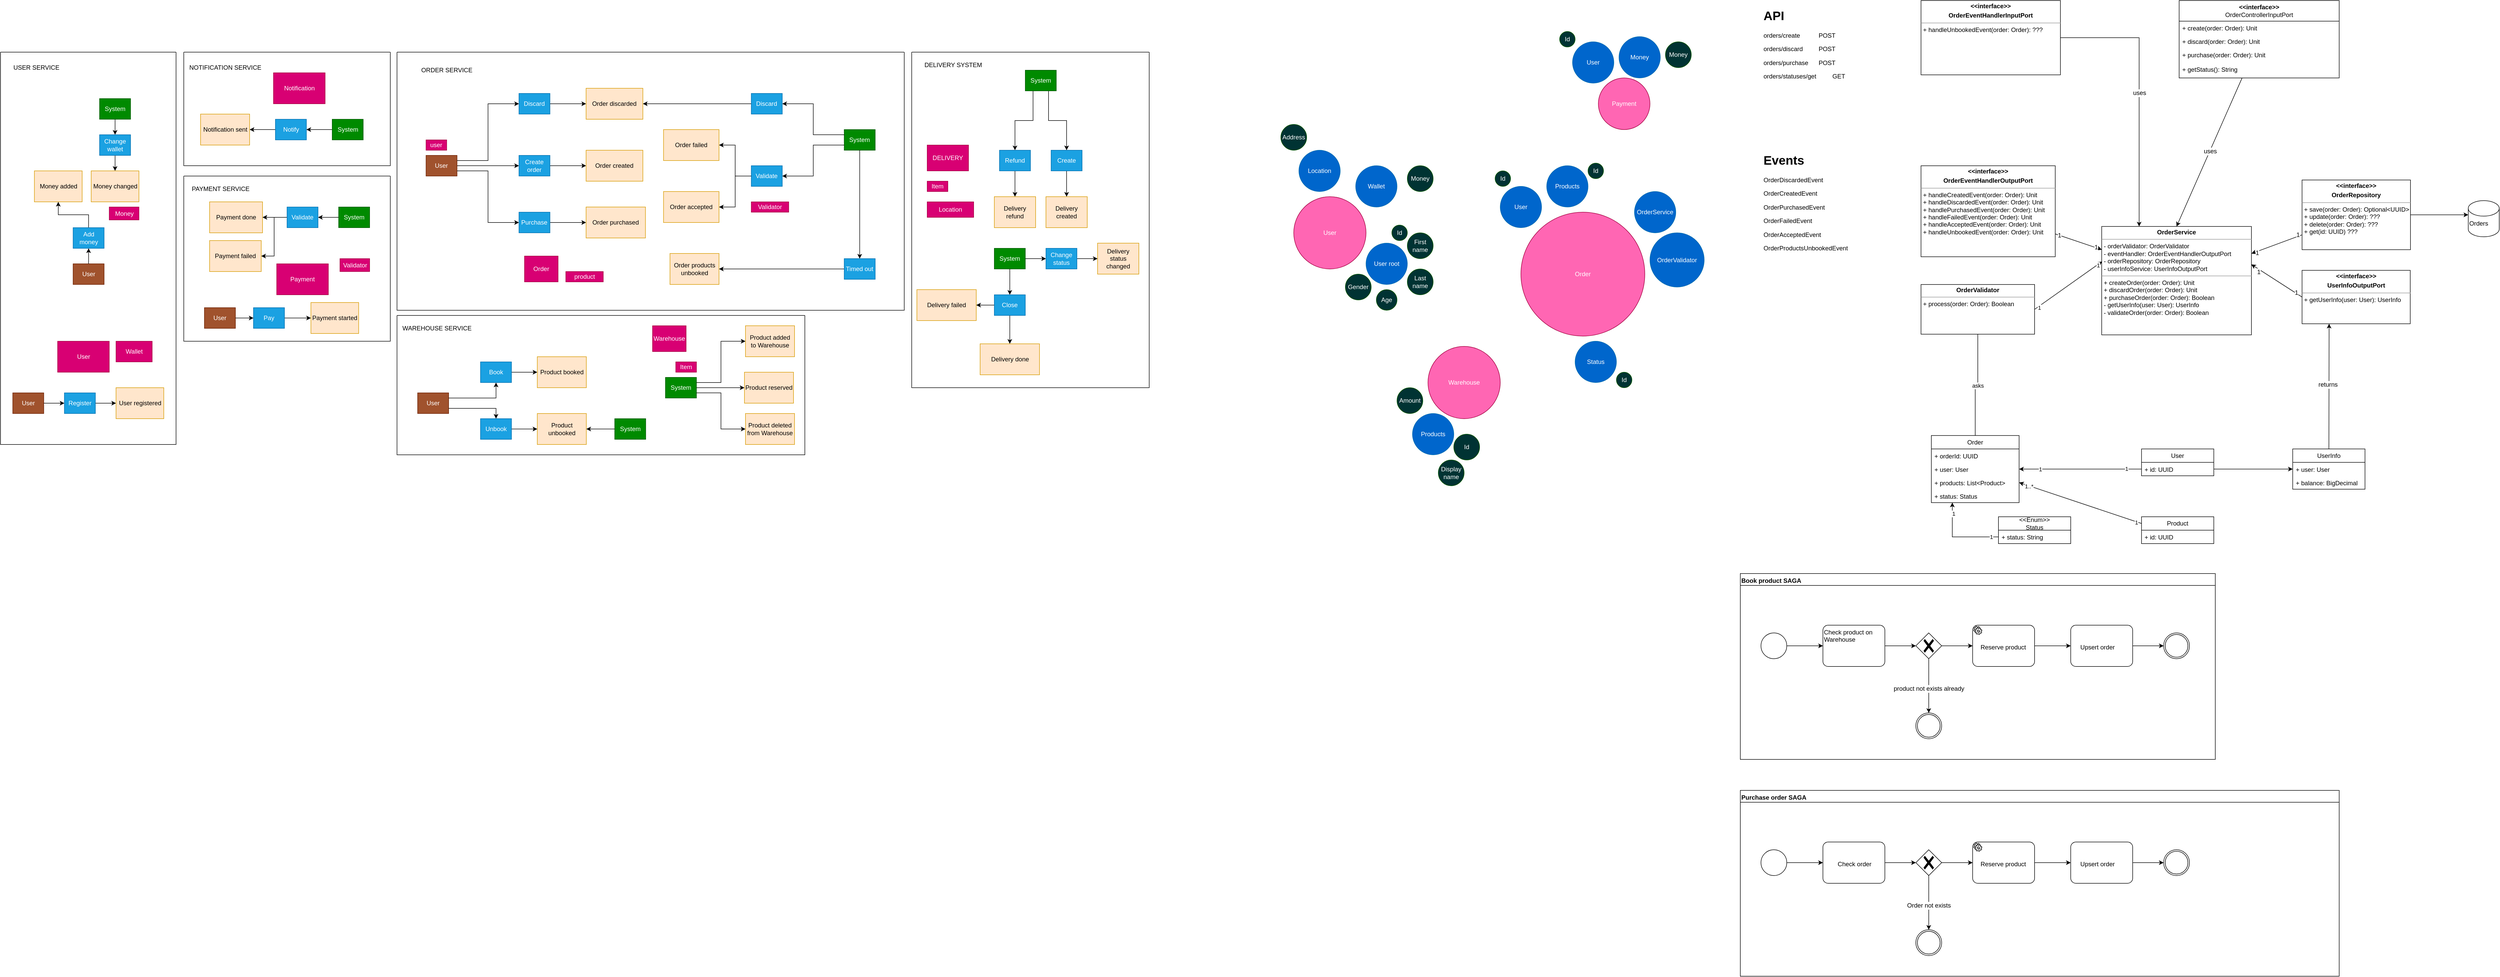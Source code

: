 <mxfile version="22.1.7" type="github">
  <diagram name="Page-1" id="Ql9pxvtIcCwwE8i6y1hl">
    <mxGraphModel dx="2057" dy="2009" grid="1" gridSize="10" guides="1" tooltips="1" connect="1" arrows="1" fold="1" page="1" pageScale="1" pageWidth="850" pageHeight="1100" math="0" shadow="0">
      <root>
        <mxCell id="0" />
        <mxCell id="1" parent="0" />
        <mxCell id="eCBL7U5E57jNzbd9nTni-171" value="" style="swimlane;startSize=0;rounded=1;shadow=0;glass=0;strokeWidth=1;arcSize=60;connectable=0;absoluteArcSize=1;" parent="1" vertex="1">
          <mxGeometry x="-770" y="-970" width="340" height="760" as="geometry">
            <mxRectangle x="-275" y="-825" width="50" height="40" as="alternateBounds" />
          </mxGeometry>
        </mxCell>
        <mxCell id="eCBL7U5E57jNzbd9nTni-19" value="User" style="html=1;whiteSpace=wrap;fillColor=#a0522d;strokeColor=#6D1F00;fontColor=#ffffff;" parent="eCBL7U5E57jNzbd9nTni-171" vertex="1">
          <mxGeometry x="23.75" y="660" width="60" height="40" as="geometry" />
        </mxCell>
        <mxCell id="eCBL7U5E57jNzbd9nTni-52" value="User registered" style="html=1;whiteSpace=wrap;fillColor=#ffe6cc;strokeColor=#d79b00;" parent="eCBL7U5E57jNzbd9nTni-171" vertex="1">
          <mxGeometry x="223.75" y="650" width="92.5" height="60" as="geometry" />
        </mxCell>
        <mxCell id="eCBL7U5E57jNzbd9nTni-53" value="Money added" style="html=1;whiteSpace=wrap;fillColor=#ffe6cc;strokeColor=#d79b00;" parent="eCBL7U5E57jNzbd9nTni-171" vertex="1">
          <mxGeometry x="65.63" y="230" width="92.5" height="60" as="geometry" />
        </mxCell>
        <mxCell id="eCBL7U5E57jNzbd9nTni-54" value="Money changed" style="html=1;whiteSpace=wrap;fillColor=#ffe6cc;strokeColor=#d79b00;" parent="eCBL7U5E57jNzbd9nTni-171" vertex="1">
          <mxGeometry x="175.63" y="230" width="92.5" height="60" as="geometry" />
        </mxCell>
        <mxCell id="eCBL7U5E57jNzbd9nTni-86" style="edgeStyle=orthogonalEdgeStyle;rounded=0;orthogonalLoop=1;jettySize=auto;html=1;exitX=1;exitY=0.5;exitDx=0;exitDy=0;entryX=0;entryY=0.5;entryDx=0;entryDy=0;" parent="eCBL7U5E57jNzbd9nTni-171" source="eCBL7U5E57jNzbd9nTni-81" target="eCBL7U5E57jNzbd9nTni-52" edge="1">
          <mxGeometry relative="1" as="geometry" />
        </mxCell>
        <mxCell id="eCBL7U5E57jNzbd9nTni-81" value="Register" style="html=1;whiteSpace=wrap;fillColor=#1ba1e2;strokeColor=#006EAF;fontColor=#ffffff;" parent="eCBL7U5E57jNzbd9nTni-171" vertex="1">
          <mxGeometry x="123.75" y="660" width="60" height="40" as="geometry" />
        </mxCell>
        <mxCell id="eCBL7U5E57jNzbd9nTni-84" style="edgeStyle=orthogonalEdgeStyle;rounded=0;orthogonalLoop=1;jettySize=auto;html=1;exitX=1;exitY=0.5;exitDx=0;exitDy=0;entryX=0;entryY=0.5;entryDx=0;entryDy=0;" parent="eCBL7U5E57jNzbd9nTni-171" source="eCBL7U5E57jNzbd9nTni-19" target="eCBL7U5E57jNzbd9nTni-81" edge="1">
          <mxGeometry relative="1" as="geometry" />
        </mxCell>
        <mxCell id="eCBL7U5E57jNzbd9nTni-99" value="User" style="html=1;whiteSpace=wrap;fillColor=#a0522d;strokeColor=#6D1F00;fontColor=#ffffff;" parent="eCBL7U5E57jNzbd9nTni-171" vertex="1">
          <mxGeometry x="140.63" y="410" width="60" height="40" as="geometry" />
        </mxCell>
        <mxCell id="eCBL7U5E57jNzbd9nTni-102" style="edgeStyle=orthogonalEdgeStyle;rounded=0;orthogonalLoop=1;jettySize=auto;html=1;entryX=0.5;entryY=1;entryDx=0;entryDy=0;" parent="eCBL7U5E57jNzbd9nTni-171" source="eCBL7U5E57jNzbd9nTni-100" target="eCBL7U5E57jNzbd9nTni-53" edge="1">
          <mxGeometry relative="1" as="geometry" />
        </mxCell>
        <mxCell id="eCBL7U5E57jNzbd9nTni-100" value="Add money" style="html=1;whiteSpace=wrap;fillColor=#1ba1e2;strokeColor=#006EAF;fontColor=#ffffff;" parent="eCBL7U5E57jNzbd9nTni-171" vertex="1">
          <mxGeometry x="140.63" y="340" width="60" height="40" as="geometry" />
        </mxCell>
        <mxCell id="eCBL7U5E57jNzbd9nTni-101" style="edgeStyle=orthogonalEdgeStyle;rounded=0;orthogonalLoop=1;jettySize=auto;html=1;entryX=0.5;entryY=1;entryDx=0;entryDy=0;" parent="eCBL7U5E57jNzbd9nTni-171" source="eCBL7U5E57jNzbd9nTni-99" target="eCBL7U5E57jNzbd9nTni-100" edge="1">
          <mxGeometry relative="1" as="geometry" />
        </mxCell>
        <mxCell id="eCBL7U5E57jNzbd9nTni-104" value="System" style="html=1;whiteSpace=wrap;fillColor=#008a00;strokeColor=#005700;fontColor=#ffffff;" parent="eCBL7U5E57jNzbd9nTni-171" vertex="1">
          <mxGeometry x="191.88" y="90" width="60" height="40" as="geometry" />
        </mxCell>
        <mxCell id="eCBL7U5E57jNzbd9nTni-107" style="edgeStyle=orthogonalEdgeStyle;rounded=0;orthogonalLoop=1;jettySize=auto;html=1;entryX=0.5;entryY=0;entryDx=0;entryDy=0;" parent="eCBL7U5E57jNzbd9nTni-171" source="eCBL7U5E57jNzbd9nTni-105" target="eCBL7U5E57jNzbd9nTni-54" edge="1">
          <mxGeometry relative="1" as="geometry" />
        </mxCell>
        <mxCell id="eCBL7U5E57jNzbd9nTni-105" value="Change wallet" style="html=1;whiteSpace=wrap;fillColor=#1ba1e2;strokeColor=#006EAF;fontColor=#ffffff;" parent="eCBL7U5E57jNzbd9nTni-171" vertex="1">
          <mxGeometry x="191.88" y="160" width="60" height="40" as="geometry" />
        </mxCell>
        <mxCell id="eCBL7U5E57jNzbd9nTni-106" style="edgeStyle=orthogonalEdgeStyle;rounded=0;orthogonalLoop=1;jettySize=auto;html=1;entryX=0.5;entryY=0;entryDx=0;entryDy=0;" parent="eCBL7U5E57jNzbd9nTni-171" source="eCBL7U5E57jNzbd9nTni-104" target="eCBL7U5E57jNzbd9nTni-105" edge="1">
          <mxGeometry relative="1" as="geometry" />
        </mxCell>
        <mxCell id="eCBL7U5E57jNzbd9nTni-164" value="Money" style="html=1;whiteSpace=wrap;fillColor=#d80073;strokeColor=#A50040;fontColor=#ffffff;" parent="eCBL7U5E57jNzbd9nTni-171" vertex="1">
          <mxGeometry x="210.63" y="300" width="57.5" height="25" as="geometry" />
        </mxCell>
        <mxCell id="eCBL7U5E57jNzbd9nTni-219" value="USER SERVICE" style="text;html=1;align=center;verticalAlign=middle;resizable=0;points=[];autosize=1;strokeColor=none;fillColor=none;" parent="eCBL7U5E57jNzbd9nTni-171" vertex="1">
          <mxGeometry x="13.75" y="15" width="110" height="30" as="geometry" />
        </mxCell>
        <mxCell id="eCBL7U5E57jNzbd9nTni-162" value="User" style="html=1;whiteSpace=wrap;fillColor=#d80073;strokeColor=#A50040;fontColor=#ffffff;" parent="eCBL7U5E57jNzbd9nTni-171" vertex="1">
          <mxGeometry x="110.63" y="560" width="100" height="60" as="geometry" />
        </mxCell>
        <mxCell id="eCBL7U5E57jNzbd9nTni-163" value="Wallet" style="html=1;whiteSpace=wrap;fillColor=#d80073;strokeColor=#A50040;fontColor=#ffffff;" parent="eCBL7U5E57jNzbd9nTni-171" vertex="1">
          <mxGeometry x="223.75" y="560" width="70" height="40" as="geometry" />
        </mxCell>
        <mxCell id="eCBL7U5E57jNzbd9nTni-173" value="" style="swimlane;startSize=0;rounded=1;shadow=0;glass=0;strokeWidth=1;arcSize=60;connectable=0;absoluteArcSize=1;" parent="1" vertex="1">
          <mxGeometry x="-2" y="-970" width="982.5" height="500" as="geometry">
            <mxRectangle x="-275" y="-825" width="50" height="40" as="alternateBounds" />
          </mxGeometry>
        </mxCell>
        <mxCell id="eCBL7U5E57jNzbd9nTni-29" value="Order purchased" style="html=1;whiteSpace=wrap;fillColor=#ffe6cc;strokeColor=#d79b00;" parent="eCBL7U5E57jNzbd9nTni-173" vertex="1">
          <mxGeometry x="366.25" y="300" width="115" height="60" as="geometry" />
        </mxCell>
        <mxCell id="eCBL7U5E57jNzbd9nTni-31" value="Order failed" style="html=1;whiteSpace=wrap;fillColor=#ffe6cc;strokeColor=#d79b00;" parent="eCBL7U5E57jNzbd9nTni-173" vertex="1">
          <mxGeometry x="516.25" y="150" width="107.5" height="60" as="geometry" />
        </mxCell>
        <mxCell id="eCBL7U5E57jNzbd9nTni-32" value="Order discarded" style="html=1;whiteSpace=wrap;fillColor=#ffe6cc;strokeColor=#d79b00;" parent="eCBL7U5E57jNzbd9nTni-173" vertex="1">
          <mxGeometry x="366.25" y="70" width="110" height="60" as="geometry" />
        </mxCell>
        <mxCell id="eCBL7U5E57jNzbd9nTni-34" value="Order products unbooked" style="html=1;whiteSpace=wrap;fillColor=#ffe6cc;strokeColor=#d79b00;" parent="eCBL7U5E57jNzbd9nTni-173" vertex="1">
          <mxGeometry x="528.75" y="390" width="95" height="60" as="geometry" />
        </mxCell>
        <mxCell id="eCBL7U5E57jNzbd9nTni-39" value="Order created" style="html=1;whiteSpace=wrap;fillColor=#ffe6cc;strokeColor=#d79b00;" parent="eCBL7U5E57jNzbd9nTni-173" vertex="1">
          <mxGeometry x="366.25" y="190" width="110" height="60" as="geometry" />
        </mxCell>
        <mxCell id="eCBL7U5E57jNzbd9nTni-44" value="Order accepted" style="html=1;whiteSpace=wrap;fillColor=#ffe6cc;strokeColor=#d79b00;" parent="eCBL7U5E57jNzbd9nTni-173" vertex="1">
          <mxGeometry x="516.25" y="270" width="107.5" height="60" as="geometry" />
        </mxCell>
        <mxCell id="eCBL7U5E57jNzbd9nTni-119" value="User" style="html=1;whiteSpace=wrap;fillColor=#a0522d;strokeColor=#6D1F00;fontColor=#ffffff;" parent="eCBL7U5E57jNzbd9nTni-173" vertex="1">
          <mxGeometry x="56.25" y="200" width="60" height="40" as="geometry" />
        </mxCell>
        <mxCell id="eCBL7U5E57jNzbd9nTni-124" style="edgeStyle=orthogonalEdgeStyle;rounded=0;orthogonalLoop=1;jettySize=auto;html=1;" parent="eCBL7U5E57jNzbd9nTni-173" source="eCBL7U5E57jNzbd9nTni-122" target="eCBL7U5E57jNzbd9nTni-39" edge="1">
          <mxGeometry relative="1" as="geometry" />
        </mxCell>
        <mxCell id="eCBL7U5E57jNzbd9nTni-122" value="Create order" style="html=1;whiteSpace=wrap;fillColor=#1ba1e2;strokeColor=#006EAF;fontColor=#ffffff;" parent="eCBL7U5E57jNzbd9nTni-173" vertex="1">
          <mxGeometry x="236.25" y="200" width="60" height="40" as="geometry" />
        </mxCell>
        <mxCell id="eCBL7U5E57jNzbd9nTni-123" style="edgeStyle=orthogonalEdgeStyle;rounded=0;orthogonalLoop=1;jettySize=auto;html=1;entryX=0;entryY=0.5;entryDx=0;entryDy=0;" parent="eCBL7U5E57jNzbd9nTni-173" source="eCBL7U5E57jNzbd9nTni-119" target="eCBL7U5E57jNzbd9nTni-122" edge="1">
          <mxGeometry relative="1" as="geometry" />
        </mxCell>
        <mxCell id="eCBL7U5E57jNzbd9nTni-132" style="edgeStyle=orthogonalEdgeStyle;rounded=0;orthogonalLoop=1;jettySize=auto;html=1;entryX=0;entryY=0.5;entryDx=0;entryDy=0;" parent="eCBL7U5E57jNzbd9nTni-173" source="eCBL7U5E57jNzbd9nTni-125" target="eCBL7U5E57jNzbd9nTni-29" edge="1">
          <mxGeometry relative="1" as="geometry" />
        </mxCell>
        <mxCell id="eCBL7U5E57jNzbd9nTni-125" value="Purchase" style="html=1;whiteSpace=wrap;fillColor=#1ba1e2;strokeColor=#006EAF;fontColor=#ffffff;" parent="eCBL7U5E57jNzbd9nTni-173" vertex="1">
          <mxGeometry x="236.25" y="310" width="60" height="40" as="geometry" />
        </mxCell>
        <mxCell id="eCBL7U5E57jNzbd9nTni-133" style="edgeStyle=orthogonalEdgeStyle;rounded=0;orthogonalLoop=1;jettySize=auto;html=1;entryX=0;entryY=0.5;entryDx=0;entryDy=0;exitX=1;exitY=0.75;exitDx=0;exitDy=0;" parent="eCBL7U5E57jNzbd9nTni-173" source="eCBL7U5E57jNzbd9nTni-119" target="eCBL7U5E57jNzbd9nTni-125" edge="1">
          <mxGeometry relative="1" as="geometry" />
        </mxCell>
        <mxCell id="eCBL7U5E57jNzbd9nTni-145" style="edgeStyle=orthogonalEdgeStyle;rounded=0;orthogonalLoop=1;jettySize=auto;html=1;entryX=1;entryY=0.5;entryDx=0;entryDy=0;" parent="eCBL7U5E57jNzbd9nTni-173" source="eCBL7U5E57jNzbd9nTni-127" target="eCBL7U5E57jNzbd9nTni-44" edge="1">
          <mxGeometry relative="1" as="geometry" />
        </mxCell>
        <mxCell id="eCBL7U5E57jNzbd9nTni-127" value="Validate" style="html=1;whiteSpace=wrap;fillColor=#1ba1e2;strokeColor=#006EAF;fontColor=#ffffff;" parent="eCBL7U5E57jNzbd9nTni-173" vertex="1">
          <mxGeometry x="686.25" y="220" width="60" height="40" as="geometry" />
        </mxCell>
        <mxCell id="eCBL7U5E57jNzbd9nTni-130" style="edgeStyle=orthogonalEdgeStyle;rounded=0;orthogonalLoop=1;jettySize=auto;html=1;entryX=1;entryY=0.5;entryDx=0;entryDy=0;" parent="eCBL7U5E57jNzbd9nTni-173" source="eCBL7U5E57jNzbd9nTni-127" target="eCBL7U5E57jNzbd9nTni-31" edge="1">
          <mxGeometry relative="1" as="geometry" />
        </mxCell>
        <mxCell id="eCBL7U5E57jNzbd9nTni-136" style="edgeStyle=orthogonalEdgeStyle;rounded=0;orthogonalLoop=1;jettySize=auto;html=1;entryX=0;entryY=0.5;entryDx=0;entryDy=0;" parent="eCBL7U5E57jNzbd9nTni-173" source="eCBL7U5E57jNzbd9nTni-134" target="eCBL7U5E57jNzbd9nTni-32" edge="1">
          <mxGeometry relative="1" as="geometry" />
        </mxCell>
        <mxCell id="eCBL7U5E57jNzbd9nTni-134" value="Discard" style="html=1;whiteSpace=wrap;fillColor=#1ba1e2;strokeColor=#006EAF;fontColor=#ffffff;" parent="eCBL7U5E57jNzbd9nTni-173" vertex="1">
          <mxGeometry x="236.25" y="80" width="60" height="40" as="geometry" />
        </mxCell>
        <mxCell id="eCBL7U5E57jNzbd9nTni-135" style="edgeStyle=orthogonalEdgeStyle;rounded=0;orthogonalLoop=1;jettySize=auto;html=1;entryX=0;entryY=0.5;entryDx=0;entryDy=0;exitX=1;exitY=0.25;exitDx=0;exitDy=0;" parent="eCBL7U5E57jNzbd9nTni-173" source="eCBL7U5E57jNzbd9nTni-119" target="eCBL7U5E57jNzbd9nTni-134" edge="1">
          <mxGeometry relative="1" as="geometry" />
        </mxCell>
        <mxCell id="eCBL7U5E57jNzbd9nTni-147" style="edgeStyle=orthogonalEdgeStyle;rounded=0;orthogonalLoop=1;jettySize=auto;html=1;entryX=1;entryY=0.5;entryDx=0;entryDy=0;exitX=0;exitY=0.75;exitDx=0;exitDy=0;" parent="eCBL7U5E57jNzbd9nTni-173" source="eCBL7U5E57jNzbd9nTni-137" target="eCBL7U5E57jNzbd9nTni-127" edge="1">
          <mxGeometry relative="1" as="geometry" />
        </mxCell>
        <mxCell id="eCBL7U5E57jNzbd9nTni-137" value="System" style="html=1;whiteSpace=wrap;fillColor=#008a00;strokeColor=#005700;fontColor=#ffffff;" parent="eCBL7U5E57jNzbd9nTni-173" vertex="1">
          <mxGeometry x="866.25" y="150" width="60" height="40" as="geometry" />
        </mxCell>
        <mxCell id="eCBL7U5E57jNzbd9nTni-144" style="edgeStyle=orthogonalEdgeStyle;rounded=0;orthogonalLoop=1;jettySize=auto;html=1;" parent="eCBL7U5E57jNzbd9nTni-173" source="eCBL7U5E57jNzbd9nTni-140" target="eCBL7U5E57jNzbd9nTni-32" edge="1">
          <mxGeometry relative="1" as="geometry" />
        </mxCell>
        <mxCell id="eCBL7U5E57jNzbd9nTni-140" value="Discard" style="html=1;whiteSpace=wrap;fillColor=#1ba1e2;strokeColor=#006EAF;fontColor=#ffffff;" parent="eCBL7U5E57jNzbd9nTni-173" vertex="1">
          <mxGeometry x="686.25" y="80" width="60" height="40" as="geometry" />
        </mxCell>
        <mxCell id="eCBL7U5E57jNzbd9nTni-148" style="edgeStyle=orthogonalEdgeStyle;rounded=0;orthogonalLoop=1;jettySize=auto;html=1;entryX=1;entryY=0.5;entryDx=0;entryDy=0;exitX=0;exitY=0.25;exitDx=0;exitDy=0;" parent="eCBL7U5E57jNzbd9nTni-173" source="eCBL7U5E57jNzbd9nTni-137" target="eCBL7U5E57jNzbd9nTni-140" edge="1">
          <mxGeometry relative="1" as="geometry" />
        </mxCell>
        <mxCell id="eCBL7U5E57jNzbd9nTni-157" style="edgeStyle=orthogonalEdgeStyle;rounded=0;orthogonalLoop=1;jettySize=auto;html=1;entryX=1;entryY=0.5;entryDx=0;entryDy=0;" parent="eCBL7U5E57jNzbd9nTni-173" source="eCBL7U5E57jNzbd9nTni-154" target="eCBL7U5E57jNzbd9nTni-34" edge="1">
          <mxGeometry relative="1" as="geometry" />
        </mxCell>
        <mxCell id="eCBL7U5E57jNzbd9nTni-154" value="Timed out" style="html=1;whiteSpace=wrap;fillColor=#1ba1e2;strokeColor=#006EAF;fontColor=#ffffff;" parent="eCBL7U5E57jNzbd9nTni-173" vertex="1">
          <mxGeometry x="866.25" y="400" width="60" height="40" as="geometry" />
        </mxCell>
        <mxCell id="eCBL7U5E57jNzbd9nTni-158" value="Order" style="html=1;whiteSpace=wrap;fillColor=#d80073;strokeColor=#A50040;fontColor=#ffffff;" parent="eCBL7U5E57jNzbd9nTni-173" vertex="1">
          <mxGeometry x="247" y="395" width="65" height="50" as="geometry" />
        </mxCell>
        <mxCell id="eCBL7U5E57jNzbd9nTni-159" value="user" style="html=1;whiteSpace=wrap;fillColor=#d80073;strokeColor=#A50040;fontColor=#ffffff;" parent="eCBL7U5E57jNzbd9nTni-173" vertex="1">
          <mxGeometry x="56.25" y="170" width="40" height="20" as="geometry" />
        </mxCell>
        <mxCell id="eCBL7U5E57jNzbd9nTni-160" value="product" style="html=1;whiteSpace=wrap;fillColor=#d80073;strokeColor=#A50040;fontColor=#ffffff;" parent="eCBL7U5E57jNzbd9nTni-173" vertex="1">
          <mxGeometry x="327" y="425" width="72.5" height="20" as="geometry" />
        </mxCell>
        <mxCell id="eCBL7U5E57jNzbd9nTni-161" value="Validator" style="html=1;whiteSpace=wrap;fillColor=#d80073;strokeColor=#A50040;fontColor=#ffffff;" parent="eCBL7U5E57jNzbd9nTni-173" vertex="1">
          <mxGeometry x="686.25" y="290" width="72.5" height="20" as="geometry" />
        </mxCell>
        <mxCell id="eCBL7U5E57jNzbd9nTni-155" style="edgeStyle=orthogonalEdgeStyle;rounded=0;orthogonalLoop=1;jettySize=auto;html=1;entryX=0.5;entryY=0;entryDx=0;entryDy=0;" parent="eCBL7U5E57jNzbd9nTni-173" source="eCBL7U5E57jNzbd9nTni-137" target="eCBL7U5E57jNzbd9nTni-154" edge="1">
          <mxGeometry relative="1" as="geometry" />
        </mxCell>
        <mxCell id="eCBL7U5E57jNzbd9nTni-217" value="ORDER SERVICE" style="text;html=1;align=center;verticalAlign=middle;resizable=0;points=[];autosize=1;strokeColor=none;fillColor=none;" parent="eCBL7U5E57jNzbd9nTni-173" vertex="1">
          <mxGeometry x="36.25" y="20" width="120" height="30" as="geometry" />
        </mxCell>
        <mxCell id="eCBL7U5E57jNzbd9nTni-175" value="" style="swimlane;startSize=0;rounded=1;shadow=0;glass=0;strokeWidth=1;arcSize=60;connectable=0;absoluteArcSize=1;" parent="1" vertex="1">
          <mxGeometry x="-2" y="-460" width="790" height="270" as="geometry">
            <mxRectangle x="-275" y="-825" width="50" height="40" as="alternateBounds" />
          </mxGeometry>
        </mxCell>
        <mxCell id="eCBL7U5E57jNzbd9nTni-93" value="Warehouse" style="html=1;whiteSpace=wrap;fillColor=#d80073;strokeColor=#A50040;fontColor=#ffffff;" parent="eCBL7U5E57jNzbd9nTni-175" vertex="1">
          <mxGeometry x="495" y="20" width="65" height="50" as="geometry" />
        </mxCell>
        <mxCell id="eCBL7U5E57jNzbd9nTni-94" value="Item" style="html=1;whiteSpace=wrap;fillColor=#d80073;strokeColor=#A50040;fontColor=#ffffff;" parent="eCBL7U5E57jNzbd9nTni-175" vertex="1">
          <mxGeometry x="540" y="90" width="40" height="20" as="geometry" />
        </mxCell>
        <mxCell id="eCBL7U5E57jNzbd9nTni-95" value="System" style="html=1;whiteSpace=wrap;fillColor=#008a00;strokeColor=#005700;fontColor=#ffffff;" parent="eCBL7U5E57jNzbd9nTni-175" vertex="1">
          <mxGeometry x="520" y="120" width="60" height="40" as="geometry" />
        </mxCell>
        <mxCell id="eCBL7U5E57jNzbd9nTni-92" value="Product&amp;nbsp;reserved" style="html=1;whiteSpace=wrap;fillColor=#ffe6cc;strokeColor=#d79b00;" parent="eCBL7U5E57jNzbd9nTni-175" vertex="1">
          <mxGeometry x="673" y="110" width="95" height="60" as="geometry" />
        </mxCell>
        <mxCell id="eCBL7U5E57jNzbd9nTni-45" value="Product&amp;nbsp;deleted&lt;br&gt;from Warehouse" style="html=1;whiteSpace=wrap;fillColor=#ffe6cc;strokeColor=#d79b00;" parent="eCBL7U5E57jNzbd9nTni-175" vertex="1">
          <mxGeometry x="675" y="190" width="95" height="60" as="geometry" />
        </mxCell>
        <mxCell id="eCBL7U5E57jNzbd9nTni-41" value="Product&amp;nbsp;added&lt;br&gt;to Warehouse" style="html=1;whiteSpace=wrap;fillColor=#ffe6cc;strokeColor=#d79b00;" parent="eCBL7U5E57jNzbd9nTni-175" vertex="1">
          <mxGeometry x="675" y="20" width="95" height="60" as="geometry" />
        </mxCell>
        <mxCell id="eCBL7U5E57jNzbd9nTni-98" style="edgeStyle=orthogonalEdgeStyle;rounded=0;orthogonalLoop=1;jettySize=auto;html=1;entryX=0;entryY=0.5;entryDx=0;entryDy=0;" parent="eCBL7U5E57jNzbd9nTni-175" source="eCBL7U5E57jNzbd9nTni-95" target="eCBL7U5E57jNzbd9nTni-92" edge="1">
          <mxGeometry relative="1" as="geometry" />
        </mxCell>
        <mxCell id="eCBL7U5E57jNzbd9nTni-97" style="edgeStyle=orthogonalEdgeStyle;rounded=0;orthogonalLoop=1;jettySize=auto;html=1;entryX=0;entryY=0.5;entryDx=0;entryDy=0;exitX=1;exitY=0.75;exitDx=0;exitDy=0;" parent="eCBL7U5E57jNzbd9nTni-175" source="eCBL7U5E57jNzbd9nTni-95" target="eCBL7U5E57jNzbd9nTni-45" edge="1">
          <mxGeometry relative="1" as="geometry" />
        </mxCell>
        <mxCell id="eCBL7U5E57jNzbd9nTni-96" style="edgeStyle=orthogonalEdgeStyle;rounded=0;orthogonalLoop=1;jettySize=auto;html=1;entryX=0;entryY=0.5;entryDx=0;entryDy=0;exitX=1;exitY=0.25;exitDx=0;exitDy=0;" parent="eCBL7U5E57jNzbd9nTni-175" source="eCBL7U5E57jNzbd9nTni-95" target="eCBL7U5E57jNzbd9nTni-41" edge="1">
          <mxGeometry relative="1" as="geometry" />
        </mxCell>
        <mxCell id="eCBL7U5E57jNzbd9nTni-216" value="WAREHOUSE SERVICE" style="text;html=1;align=center;verticalAlign=middle;resizable=0;points=[];autosize=1;strokeColor=none;fillColor=none;" parent="eCBL7U5E57jNzbd9nTni-175" vertex="1">
          <mxGeometry x="-3" y="10" width="160" height="30" as="geometry" />
        </mxCell>
        <mxCell id="eCBL7U5E57jNzbd9nTni-20" value="Product booked" style="html=1;whiteSpace=wrap;fillColor=#ffe6cc;strokeColor=#d79b00;" parent="eCBL7U5E57jNzbd9nTni-175" vertex="1">
          <mxGeometry x="271.75" y="80" width="95" height="60" as="geometry" />
        </mxCell>
        <mxCell id="eCBL7U5E57jNzbd9nTni-30" value="Product unbooked" style="html=1;whiteSpace=wrap;fillColor=#ffe6cc;strokeColor=#d79b00;" parent="eCBL7U5E57jNzbd9nTni-175" vertex="1">
          <mxGeometry x="271.75" y="190" width="95" height="60" as="geometry" />
        </mxCell>
        <mxCell id="eCBL7U5E57jNzbd9nTni-71" value="User" style="html=1;whiteSpace=wrap;fillColor=#a0522d;strokeColor=#6D1F00;fontColor=#ffffff;" parent="eCBL7U5E57jNzbd9nTni-175" vertex="1">
          <mxGeometry x="40" y="150" width="60" height="40" as="geometry" />
        </mxCell>
        <mxCell id="eCBL7U5E57jNzbd9nTni-89" style="edgeStyle=orthogonalEdgeStyle;rounded=0;orthogonalLoop=1;jettySize=auto;html=1;entryX=0;entryY=0.5;entryDx=0;entryDy=0;" parent="eCBL7U5E57jNzbd9nTni-175" source="eCBL7U5E57jNzbd9nTni-87" target="eCBL7U5E57jNzbd9nTni-20" edge="1">
          <mxGeometry relative="1" as="geometry" />
        </mxCell>
        <mxCell id="eCBL7U5E57jNzbd9nTni-87" value="Book" style="html=1;whiteSpace=wrap;fillColor=#1ba1e2;strokeColor=#006EAF;fontColor=#ffffff;" parent="eCBL7U5E57jNzbd9nTni-175" vertex="1">
          <mxGeometry x="161.75" y="90" width="60" height="40" as="geometry" />
        </mxCell>
        <mxCell id="eCBL7U5E57jNzbd9nTni-88" style="edgeStyle=orthogonalEdgeStyle;rounded=0;orthogonalLoop=1;jettySize=auto;html=1;exitX=1;exitY=0.25;exitDx=0;exitDy=0;" parent="eCBL7U5E57jNzbd9nTni-175" source="eCBL7U5E57jNzbd9nTni-71" target="eCBL7U5E57jNzbd9nTni-87" edge="1">
          <mxGeometry relative="1" as="geometry" />
        </mxCell>
        <mxCell id="eCBL7U5E57jNzbd9nTni-91" style="edgeStyle=orthogonalEdgeStyle;rounded=0;orthogonalLoop=1;jettySize=auto;html=1;" parent="eCBL7U5E57jNzbd9nTni-175" source="eCBL7U5E57jNzbd9nTni-90" target="eCBL7U5E57jNzbd9nTni-30" edge="1">
          <mxGeometry relative="1" as="geometry" />
        </mxCell>
        <mxCell id="eCBL7U5E57jNzbd9nTni-90" value="System" style="html=1;whiteSpace=wrap;fillColor=#008a00;strokeColor=#005700;fontColor=#ffffff;" parent="eCBL7U5E57jNzbd9nTni-175" vertex="1">
          <mxGeometry x="421.75" y="200" width="60" height="40" as="geometry" />
        </mxCell>
        <mxCell id="eCBL7U5E57jNzbd9nTni-222" style="edgeStyle=orthogonalEdgeStyle;rounded=0;orthogonalLoop=1;jettySize=auto;html=1;" parent="eCBL7U5E57jNzbd9nTni-175" source="eCBL7U5E57jNzbd9nTni-221" target="eCBL7U5E57jNzbd9nTni-30" edge="1">
          <mxGeometry relative="1" as="geometry" />
        </mxCell>
        <mxCell id="eCBL7U5E57jNzbd9nTni-221" value="Unbook" style="html=1;whiteSpace=wrap;fillColor=#1ba1e2;strokeColor=#006EAF;fontColor=#ffffff;" parent="eCBL7U5E57jNzbd9nTni-175" vertex="1">
          <mxGeometry x="161.75" y="200" width="60" height="40" as="geometry" />
        </mxCell>
        <mxCell id="eCBL7U5E57jNzbd9nTni-223" style="edgeStyle=orthogonalEdgeStyle;rounded=0;orthogonalLoop=1;jettySize=auto;html=1;exitX=1;exitY=0.75;exitDx=0;exitDy=0;" parent="eCBL7U5E57jNzbd9nTni-175" source="eCBL7U5E57jNzbd9nTni-71" target="eCBL7U5E57jNzbd9nTni-221" edge="1">
          <mxGeometry relative="1" as="geometry" />
        </mxCell>
        <mxCell id="eCBL7U5E57jNzbd9nTni-213" value="" style="swimlane;startSize=0;" parent="1" vertex="1">
          <mxGeometry x="-415" y="-730" width="400" height="320" as="geometry" />
        </mxCell>
        <mxCell id="eCBL7U5E57jNzbd9nTni-57" value="Payment done" style="html=1;whiteSpace=wrap;fillColor=#ffe6cc;strokeColor=#d79b00;" parent="eCBL7U5E57jNzbd9nTni-213" vertex="1">
          <mxGeometry x="50" y="50" width="102.5" height="60" as="geometry" />
        </mxCell>
        <mxCell id="eCBL7U5E57jNzbd9nTni-58" value="Payment failed" style="html=1;whiteSpace=wrap;fillColor=#ffe6cc;strokeColor=#d79b00;" parent="eCBL7U5E57jNzbd9nTni-213" vertex="1">
          <mxGeometry x="50" y="125" width="100" height="60" as="geometry" />
        </mxCell>
        <mxCell id="eCBL7U5E57jNzbd9nTni-59" value="Payment started" style="html=1;whiteSpace=wrap;fillColor=#ffe6cc;strokeColor=#d79b00;" parent="eCBL7U5E57jNzbd9nTni-213" vertex="1">
          <mxGeometry x="246.25" y="245" width="92.5" height="60" as="geometry" />
        </mxCell>
        <mxCell id="eCBL7U5E57jNzbd9nTni-62" value="User" style="html=1;whiteSpace=wrap;fillColor=#a0522d;strokeColor=#6D1F00;fontColor=#ffffff;" parent="eCBL7U5E57jNzbd9nTni-213" vertex="1">
          <mxGeometry x="40" y="255" width="60" height="40" as="geometry" />
        </mxCell>
        <mxCell id="eCBL7U5E57jNzbd9nTni-77" style="edgeStyle=orthogonalEdgeStyle;rounded=0;orthogonalLoop=1;jettySize=auto;html=1;exitX=1;exitY=0.5;exitDx=0;exitDy=0;entryX=0;entryY=0.5;entryDx=0;entryDy=0;" parent="eCBL7U5E57jNzbd9nTni-213" source="eCBL7U5E57jNzbd9nTni-75" target="eCBL7U5E57jNzbd9nTni-59" edge="1">
          <mxGeometry relative="1" as="geometry" />
        </mxCell>
        <mxCell id="eCBL7U5E57jNzbd9nTni-75" value="Pay" style="html=1;whiteSpace=wrap;fillColor=#1ba1e2;strokeColor=#006EAF;fontColor=#ffffff;" parent="eCBL7U5E57jNzbd9nTni-213" vertex="1">
          <mxGeometry x="135" y="255" width="60" height="40" as="geometry" />
        </mxCell>
        <mxCell id="eCBL7U5E57jNzbd9nTni-76" style="edgeStyle=orthogonalEdgeStyle;rounded=0;orthogonalLoop=1;jettySize=auto;html=1;exitX=1;exitY=0.5;exitDx=0;exitDy=0;" parent="eCBL7U5E57jNzbd9nTni-213" source="eCBL7U5E57jNzbd9nTni-62" target="eCBL7U5E57jNzbd9nTni-75" edge="1">
          <mxGeometry relative="1" as="geometry" />
        </mxCell>
        <mxCell id="eCBL7U5E57jNzbd9nTni-110" style="edgeStyle=orthogonalEdgeStyle;rounded=0;orthogonalLoop=1;jettySize=auto;html=1;entryX=1;entryY=0.5;entryDx=0;entryDy=0;" parent="eCBL7U5E57jNzbd9nTni-213" source="eCBL7U5E57jNzbd9nTni-108" target="eCBL7U5E57jNzbd9nTni-57" edge="1">
          <mxGeometry relative="1" as="geometry" />
        </mxCell>
        <mxCell id="eCBL7U5E57jNzbd9nTni-111" style="edgeStyle=orthogonalEdgeStyle;rounded=0;orthogonalLoop=1;jettySize=auto;html=1;entryX=1;entryY=0.5;entryDx=0;entryDy=0;" parent="eCBL7U5E57jNzbd9nTni-213" source="eCBL7U5E57jNzbd9nTni-108" target="eCBL7U5E57jNzbd9nTni-58" edge="1">
          <mxGeometry relative="1" as="geometry" />
        </mxCell>
        <mxCell id="eCBL7U5E57jNzbd9nTni-108" value="Validate" style="html=1;whiteSpace=wrap;fillColor=#1ba1e2;strokeColor=#006EAF;fontColor=#ffffff;" parent="eCBL7U5E57jNzbd9nTni-213" vertex="1">
          <mxGeometry x="200" y="60" width="60" height="40" as="geometry" />
        </mxCell>
        <mxCell id="eCBL7U5E57jNzbd9nTni-113" style="edgeStyle=orthogonalEdgeStyle;rounded=0;orthogonalLoop=1;jettySize=auto;html=1;entryX=1;entryY=0.5;entryDx=0;entryDy=0;" parent="eCBL7U5E57jNzbd9nTni-213" source="eCBL7U5E57jNzbd9nTni-112" target="eCBL7U5E57jNzbd9nTni-108" edge="1">
          <mxGeometry relative="1" as="geometry" />
        </mxCell>
        <mxCell id="eCBL7U5E57jNzbd9nTni-112" value="System" style="html=1;whiteSpace=wrap;fillColor=#008a00;strokeColor=#005700;fontColor=#ffffff;" parent="eCBL7U5E57jNzbd9nTni-213" vertex="1">
          <mxGeometry x="300" y="60" width="60" height="40" as="geometry" />
        </mxCell>
        <mxCell id="eCBL7U5E57jNzbd9nTni-165" value="Payment" style="html=1;whiteSpace=wrap;fillColor=#d80073;strokeColor=#A50040;fontColor=#ffffff;" parent="eCBL7U5E57jNzbd9nTni-213" vertex="1">
          <mxGeometry x="180" y="170" width="100" height="60" as="geometry" />
        </mxCell>
        <mxCell id="eCBL7U5E57jNzbd9nTni-166" value="Validator" style="html=1;whiteSpace=wrap;fillColor=#d80073;strokeColor=#A50040;fontColor=#ffffff;" parent="eCBL7U5E57jNzbd9nTni-213" vertex="1">
          <mxGeometry x="302.5" y="160" width="57.5" height="25" as="geometry" />
        </mxCell>
        <mxCell id="eCBL7U5E57jNzbd9nTni-220" value="PAYMENT SERVICE" style="text;html=1;align=center;verticalAlign=middle;resizable=0;points=[];autosize=1;strokeColor=none;fillColor=none;" parent="eCBL7U5E57jNzbd9nTni-213" vertex="1">
          <mxGeometry x="1.25" y="10" width="140" height="30" as="geometry" />
        </mxCell>
        <mxCell id="eCBL7U5E57jNzbd9nTni-214" value="" style="swimlane;startSize=0;" parent="1" vertex="1">
          <mxGeometry x="-415" y="-970" width="400" height="220" as="geometry" />
        </mxCell>
        <mxCell id="eCBL7U5E57jNzbd9nTni-33" value="Notification sent" style="html=1;whiteSpace=wrap;fillColor=#ffe6cc;strokeColor=#d79b00;" parent="eCBL7U5E57jNzbd9nTni-214" vertex="1">
          <mxGeometry x="32.5" y="120" width="95" height="60" as="geometry" />
        </mxCell>
        <mxCell id="eCBL7U5E57jNzbd9nTni-117" style="edgeStyle=orthogonalEdgeStyle;rounded=0;orthogonalLoop=1;jettySize=auto;html=1;" parent="eCBL7U5E57jNzbd9nTni-214" source="eCBL7U5E57jNzbd9nTni-114" target="eCBL7U5E57jNzbd9nTni-33" edge="1">
          <mxGeometry relative="1" as="geometry" />
        </mxCell>
        <mxCell id="eCBL7U5E57jNzbd9nTni-114" value="Notify" style="html=1;whiteSpace=wrap;fillColor=#1ba1e2;strokeColor=#006EAF;fontColor=#ffffff;" parent="eCBL7U5E57jNzbd9nTni-214" vertex="1">
          <mxGeometry x="177.5" y="130" width="60" height="40" as="geometry" />
        </mxCell>
        <mxCell id="eCBL7U5E57jNzbd9nTni-115" style="edgeStyle=orthogonalEdgeStyle;rounded=0;orthogonalLoop=1;jettySize=auto;html=1;entryX=1;entryY=0.5;entryDx=0;entryDy=0;" parent="eCBL7U5E57jNzbd9nTni-214" source="eCBL7U5E57jNzbd9nTni-116" target="eCBL7U5E57jNzbd9nTni-114" edge="1">
          <mxGeometry relative="1" as="geometry" />
        </mxCell>
        <mxCell id="eCBL7U5E57jNzbd9nTni-116" value="System" style="html=1;whiteSpace=wrap;fillColor=#008a00;strokeColor=#005700;fontColor=#ffffff;" parent="eCBL7U5E57jNzbd9nTni-214" vertex="1">
          <mxGeometry x="287.5" y="130" width="60" height="40" as="geometry" />
        </mxCell>
        <mxCell id="eCBL7U5E57jNzbd9nTni-167" value="Notification" style="html=1;whiteSpace=wrap;fillColor=#d80073;strokeColor=#A50040;fontColor=#ffffff;" parent="eCBL7U5E57jNzbd9nTni-214" vertex="1">
          <mxGeometry x="173.75" y="40" width="100" height="60" as="geometry" />
        </mxCell>
        <mxCell id="eCBL7U5E57jNzbd9nTni-218" value="NOTIFICATION SERVICE" style="text;html=1;align=center;verticalAlign=middle;resizable=0;points=[];autosize=1;strokeColor=none;fillColor=none;" parent="eCBL7U5E57jNzbd9nTni-214" vertex="1">
          <mxGeometry y="15" width="160" height="30" as="geometry" />
        </mxCell>
        <mxCell id="eCBL7U5E57jNzbd9nTni-248" value="" style="swimlane;startSize=0;" parent="1" vertex="1">
          <mxGeometry x="995" y="-970" width="460" height="650" as="geometry" />
        </mxCell>
        <mxCell id="eCBL7U5E57jNzbd9nTni-40" value="Delivery done" style="html=1;whiteSpace=wrap;fillColor=#ffe6cc;strokeColor=#d79b00;" parent="eCBL7U5E57jNzbd9nTni-248" vertex="1">
          <mxGeometry x="132.5" y="565" width="115" height="60" as="geometry" />
        </mxCell>
        <mxCell id="eCBL7U5E57jNzbd9nTni-42" value="Delivery status changed" style="html=1;whiteSpace=wrap;fillColor=#ffe6cc;strokeColor=#d79b00;" parent="eCBL7U5E57jNzbd9nTni-248" vertex="1">
          <mxGeometry x="360" y="370" width="80" height="60" as="geometry" />
        </mxCell>
        <mxCell id="eCBL7U5E57jNzbd9nTni-46" value="Delivery refund" style="html=1;whiteSpace=wrap;fillColor=#ffe6cc;strokeColor=#d79b00;" parent="eCBL7U5E57jNzbd9nTni-248" vertex="1">
          <mxGeometry x="160" y="280" width="80" height="60" as="geometry" />
        </mxCell>
        <mxCell id="eCBL7U5E57jNzbd9nTni-47" value="Delivery failed" style="html=1;whiteSpace=wrap;fillColor=#ffe6cc;strokeColor=#d79b00;" parent="eCBL7U5E57jNzbd9nTni-248" vertex="1">
          <mxGeometry x="10" y="460" width="115" height="60" as="geometry" />
        </mxCell>
        <mxCell id="eCBL7U5E57jNzbd9nTni-51" value="Delivery created" style="html=1;whiteSpace=wrap;fillColor=#ffe6cc;strokeColor=#d79b00;" parent="eCBL7U5E57jNzbd9nTni-248" vertex="1">
          <mxGeometry x="260" y="280" width="80" height="60" as="geometry" />
        </mxCell>
        <mxCell id="eCBL7U5E57jNzbd9nTni-224" value="System" style="html=1;whiteSpace=wrap;fillColor=#008a00;strokeColor=#005700;fontColor=#ffffff;" parent="eCBL7U5E57jNzbd9nTni-248" vertex="1">
          <mxGeometry x="160" y="380" width="60" height="40" as="geometry" />
        </mxCell>
        <mxCell id="eCBL7U5E57jNzbd9nTni-232" style="edgeStyle=orthogonalEdgeStyle;rounded=0;orthogonalLoop=1;jettySize=auto;html=1;exitX=1;exitY=0.5;exitDx=0;exitDy=0;entryX=0;entryY=0.5;entryDx=0;entryDy=0;" parent="eCBL7U5E57jNzbd9nTni-248" source="eCBL7U5E57jNzbd9nTni-230" target="eCBL7U5E57jNzbd9nTni-42" edge="1">
          <mxGeometry relative="1" as="geometry" />
        </mxCell>
        <mxCell id="eCBL7U5E57jNzbd9nTni-230" value="Change status" style="html=1;whiteSpace=wrap;fillColor=#1ba1e2;strokeColor=#006EAF;fontColor=#ffffff;" parent="eCBL7U5E57jNzbd9nTni-248" vertex="1">
          <mxGeometry x="260" y="380" width="60" height="40" as="geometry" />
        </mxCell>
        <mxCell id="eCBL7U5E57jNzbd9nTni-231" style="edgeStyle=orthogonalEdgeStyle;rounded=0;orthogonalLoop=1;jettySize=auto;html=1;entryX=0;entryY=0.5;entryDx=0;entryDy=0;" parent="eCBL7U5E57jNzbd9nTni-248" source="eCBL7U5E57jNzbd9nTni-224" target="eCBL7U5E57jNzbd9nTni-230" edge="1">
          <mxGeometry relative="1" as="geometry" />
        </mxCell>
        <mxCell id="eCBL7U5E57jNzbd9nTni-235" style="edgeStyle=orthogonalEdgeStyle;rounded=0;orthogonalLoop=1;jettySize=auto;html=1;entryX=0.5;entryY=0;entryDx=0;entryDy=0;" parent="eCBL7U5E57jNzbd9nTni-248" source="eCBL7U5E57jNzbd9nTni-233" target="eCBL7U5E57jNzbd9nTni-40" edge="1">
          <mxGeometry relative="1" as="geometry" />
        </mxCell>
        <mxCell id="eCBL7U5E57jNzbd9nTni-238" style="edgeStyle=orthogonalEdgeStyle;rounded=0;orthogonalLoop=1;jettySize=auto;html=1;" parent="eCBL7U5E57jNzbd9nTni-248" source="eCBL7U5E57jNzbd9nTni-233" target="eCBL7U5E57jNzbd9nTni-47" edge="1">
          <mxGeometry relative="1" as="geometry" />
        </mxCell>
        <mxCell id="eCBL7U5E57jNzbd9nTni-233" value="Close" style="html=1;whiteSpace=wrap;fillColor=#1ba1e2;strokeColor=#006EAF;fontColor=#ffffff;" parent="eCBL7U5E57jNzbd9nTni-248" vertex="1">
          <mxGeometry x="160" y="470" width="60" height="40" as="geometry" />
        </mxCell>
        <mxCell id="eCBL7U5E57jNzbd9nTni-234" style="edgeStyle=orthogonalEdgeStyle;rounded=0;orthogonalLoop=1;jettySize=auto;html=1;entryX=0.5;entryY=0;entryDx=0;entryDy=0;" parent="eCBL7U5E57jNzbd9nTni-248" source="eCBL7U5E57jNzbd9nTni-224" target="eCBL7U5E57jNzbd9nTni-233" edge="1">
          <mxGeometry relative="1" as="geometry" />
        </mxCell>
        <mxCell id="eCBL7U5E57jNzbd9nTni-237" style="edgeStyle=orthogonalEdgeStyle;rounded=0;orthogonalLoop=1;jettySize=auto;html=1;" parent="eCBL7U5E57jNzbd9nTni-248" source="eCBL7U5E57jNzbd9nTni-236" target="eCBL7U5E57jNzbd9nTni-46" edge="1">
          <mxGeometry relative="1" as="geometry" />
        </mxCell>
        <mxCell id="eCBL7U5E57jNzbd9nTni-236" value="Refund" style="html=1;whiteSpace=wrap;fillColor=#1ba1e2;strokeColor=#006EAF;fontColor=#ffffff;" parent="eCBL7U5E57jNzbd9nTni-248" vertex="1">
          <mxGeometry x="170" y="190" width="60" height="40" as="geometry" />
        </mxCell>
        <mxCell id="eCBL7U5E57jNzbd9nTni-244" style="edgeStyle=orthogonalEdgeStyle;rounded=0;orthogonalLoop=1;jettySize=auto;html=1;entryX=0.5;entryY=0;entryDx=0;entryDy=0;" parent="eCBL7U5E57jNzbd9nTni-248" source="eCBL7U5E57jNzbd9nTni-243" target="eCBL7U5E57jNzbd9nTni-51" edge="1">
          <mxGeometry relative="1" as="geometry" />
        </mxCell>
        <mxCell id="eCBL7U5E57jNzbd9nTni-243" value="Create" style="html=1;whiteSpace=wrap;fillColor=#1ba1e2;strokeColor=#006EAF;fontColor=#ffffff;" parent="eCBL7U5E57jNzbd9nTni-248" vertex="1">
          <mxGeometry x="270" y="190" width="60" height="40" as="geometry" />
        </mxCell>
        <mxCell id="eCBL7U5E57jNzbd9nTni-251" value="DELIVERY SYSTEM" style="text;html=1;align=center;verticalAlign=middle;resizable=0;points=[];autosize=1;strokeColor=none;fillColor=none;" parent="eCBL7U5E57jNzbd9nTni-248" vertex="1">
          <mxGeometry x="10" y="10" width="140" height="30" as="geometry" />
        </mxCell>
        <mxCell id="eCBL7U5E57jNzbd9nTni-252" value="DELIVERY" style="html=1;whiteSpace=wrap;fillColor=#d80073;strokeColor=#A50040;fontColor=#ffffff;" parent="eCBL7U5E57jNzbd9nTni-248" vertex="1">
          <mxGeometry x="30" y="180" width="80" height="50" as="geometry" />
        </mxCell>
        <mxCell id="eCBL7U5E57jNzbd9nTni-253" value="Item" style="html=1;whiteSpace=wrap;fillColor=#d80073;strokeColor=#A50040;fontColor=#ffffff;" parent="eCBL7U5E57jNzbd9nTni-248" vertex="1">
          <mxGeometry x="30" y="250" width="40" height="20" as="geometry" />
        </mxCell>
        <mxCell id="eCBL7U5E57jNzbd9nTni-257" value="Location" style="html=1;whiteSpace=wrap;fillColor=#d80073;strokeColor=#A50040;fontColor=#ffffff;" parent="eCBL7U5E57jNzbd9nTni-248" vertex="1">
          <mxGeometry x="30" y="290" width="90" height="30" as="geometry" />
        </mxCell>
        <mxCell id="eCBL7U5E57jNzbd9nTni-261" style="edgeStyle=orthogonalEdgeStyle;rounded=0;orthogonalLoop=1;jettySize=auto;html=1;entryX=0.5;entryY=0;entryDx=0;entryDy=0;exitX=0.25;exitY=1;exitDx=0;exitDy=0;" parent="eCBL7U5E57jNzbd9nTni-248" source="eCBL7U5E57jNzbd9nTni-260" target="eCBL7U5E57jNzbd9nTni-236" edge="1">
          <mxGeometry relative="1" as="geometry" />
        </mxCell>
        <mxCell id="eCBL7U5E57jNzbd9nTni-262" style="edgeStyle=orthogonalEdgeStyle;rounded=0;orthogonalLoop=1;jettySize=auto;html=1;exitX=0.75;exitY=1;exitDx=0;exitDy=0;" parent="eCBL7U5E57jNzbd9nTni-248" source="eCBL7U5E57jNzbd9nTni-260" target="eCBL7U5E57jNzbd9nTni-243" edge="1">
          <mxGeometry relative="1" as="geometry" />
        </mxCell>
        <mxCell id="eCBL7U5E57jNzbd9nTni-260" value="System" style="html=1;whiteSpace=wrap;fillColor=#008a00;strokeColor=#005700;fontColor=#ffffff;" parent="eCBL7U5E57jNzbd9nTni-248" vertex="1">
          <mxGeometry x="220" y="35" width="60" height="40" as="geometry" />
        </mxCell>
        <mxCell id="eCBL7U5E57jNzbd9nTni-267" value="User" style="ellipse;whiteSpace=wrap;html=1;fillColor=#FF66B3;fontColor=#ffffff;strokeColor=#A50040;shadow=0;" parent="1" vertex="1">
          <mxGeometry x="1735" y="-690" width="140" height="140" as="geometry" />
        </mxCell>
        <mxCell id="eCBL7U5E57jNzbd9nTni-269" value="Money" style="ellipse;whiteSpace=wrap;html=1;fillColor=#003333;fontColor=#ffffff;strokeColor=#005700;" parent="1" vertex="1">
          <mxGeometry x="1955" y="-750" width="50" height="50" as="geometry" />
        </mxCell>
        <mxCell id="eCBL7U5E57jNzbd9nTni-270" value="Wallet" style="ellipse;whiteSpace=wrap;html=1;fillColor=#0066CC;fontColor=#ffffff;strokeColor=#006EAF;" parent="1" vertex="1">
          <mxGeometry x="1855" y="-750" width="80" height="80" as="geometry" />
        </mxCell>
        <mxCell id="eCBL7U5E57jNzbd9nTni-274" value="Location" style="ellipse;whiteSpace=wrap;html=1;fillColor=#0066CC;fontColor=#ffffff;strokeColor=#006EAF;" parent="1" vertex="1">
          <mxGeometry x="1745" y="-780" width="80" height="80" as="geometry" />
        </mxCell>
        <mxCell id="eCBL7U5E57jNzbd9nTni-275" value="User root" style="ellipse;whiteSpace=wrap;html=1;fillColor=#0066CC;fontColor=#ffffff;strokeColor=#006EAF;" parent="1" vertex="1">
          <mxGeometry x="1875" y="-600" width="80" height="80" as="geometry" />
        </mxCell>
        <mxCell id="eCBL7U5E57jNzbd9nTni-276" value="First name" style="ellipse;whiteSpace=wrap;html=1;fillColor=#003333;fontColor=#ffffff;strokeColor=#005700;" parent="1" vertex="1">
          <mxGeometry x="1955" y="-620" width="50" height="50" as="geometry" />
        </mxCell>
        <mxCell id="eCBL7U5E57jNzbd9nTni-277" value="Last name" style="ellipse;whiteSpace=wrap;html=1;fillColor=#003333;fontColor=#ffffff;strokeColor=#005700;" parent="1" vertex="1">
          <mxGeometry x="1955" y="-550" width="50" height="50" as="geometry" />
        </mxCell>
        <mxCell id="eCBL7U5E57jNzbd9nTni-278" value="Age" style="ellipse;whiteSpace=wrap;html=1;fillColor=#003333;fontColor=#ffffff;strokeColor=#005700;" parent="1" vertex="1">
          <mxGeometry x="1895" y="-510" width="40" height="40" as="geometry" />
        </mxCell>
        <mxCell id="eCBL7U5E57jNzbd9nTni-279" value="Gender" style="ellipse;whiteSpace=wrap;html=1;fillColor=#003333;fontColor=#ffffff;strokeColor=#005700;" parent="1" vertex="1">
          <mxGeometry x="1835" y="-540" width="50" height="50" as="geometry" />
        </mxCell>
        <mxCell id="eCBL7U5E57jNzbd9nTni-281" value="Address" style="ellipse;whiteSpace=wrap;html=1;fillColor=#003333;fontColor=#ffffff;strokeColor=#005700;" parent="1" vertex="1">
          <mxGeometry x="1710" y="-830" width="50" height="50" as="geometry" />
        </mxCell>
        <mxCell id="eCBL7U5E57jNzbd9nTni-282" value="Id" style="ellipse;whiteSpace=wrap;html=1;fillColor=#003333;fontColor=#ffffff;strokeColor=#005700;" parent="1" vertex="1">
          <mxGeometry x="1925" y="-635" width="30" height="30" as="geometry" />
        </mxCell>
        <mxCell id="eCBL7U5E57jNzbd9nTni-283" value="Payment" style="ellipse;whiteSpace=wrap;html=1;fillColor=#FF66B3;fontColor=#ffffff;strokeColor=#A50040;shadow=0;" parent="1" vertex="1">
          <mxGeometry x="2325" y="-920" width="100" height="100" as="geometry" />
        </mxCell>
        <mxCell id="eCBL7U5E57jNzbd9nTni-284" value="Warehouse" style="ellipse;whiteSpace=wrap;html=1;fillColor=#FF66B3;fontColor=#ffffff;strokeColor=#A50040;shadow=0;" parent="1" vertex="1">
          <mxGeometry x="1995" y="-400" width="140" height="140" as="geometry" />
        </mxCell>
        <mxCell id="eCBL7U5E57jNzbd9nTni-285" value="Order" style="ellipse;whiteSpace=wrap;html=1;fillColor=#FF66B3;fontColor=#ffffff;strokeColor=#A50040;shadow=0;" parent="1" vertex="1">
          <mxGeometry x="2175" y="-660" width="240" height="240" as="geometry" />
        </mxCell>
        <mxCell id="eCBL7U5E57jNzbd9nTni-288" value="Products" style="ellipse;whiteSpace=wrap;html=1;fillColor=#0066CC;fontColor=#ffffff;strokeColor=#006EAF;" parent="1" vertex="1">
          <mxGeometry x="2225" y="-750" width="80" height="80" as="geometry" />
        </mxCell>
        <mxCell id="eCBL7U5E57jNzbd9nTni-289" value="User" style="ellipse;whiteSpace=wrap;html=1;fillColor=#0066CC;fontColor=#ffffff;strokeColor=#006EAF;" parent="1" vertex="1">
          <mxGeometry x="2135" y="-710" width="80" height="80" as="geometry" />
        </mxCell>
        <mxCell id="eCBL7U5E57jNzbd9nTni-290" value="Products" style="ellipse;whiteSpace=wrap;html=1;fillColor=#0066CC;fontColor=#ffffff;strokeColor=#006EAF;" parent="1" vertex="1">
          <mxGeometry x="1965" y="-270" width="80" height="80" as="geometry" />
        </mxCell>
        <mxCell id="eCBL7U5E57jNzbd9nTni-291" value="Id" style="ellipse;whiteSpace=wrap;html=1;fillColor=#003333;fontColor=#ffffff;strokeColor=#005700;" parent="1" vertex="1">
          <mxGeometry x="2045" y="-230" width="50" height="50" as="geometry" />
        </mxCell>
        <mxCell id="eCBL7U5E57jNzbd9nTni-292" value="Display name" style="ellipse;whiteSpace=wrap;html=1;fillColor=#003333;fontColor=#ffffff;strokeColor=#005700;" parent="1" vertex="1">
          <mxGeometry x="2015" y="-180" width="50" height="50" as="geometry" />
        </mxCell>
        <mxCell id="eCBL7U5E57jNzbd9nTni-293" value="Amount" style="ellipse;whiteSpace=wrap;html=1;fillColor=#003333;fontColor=#ffffff;strokeColor=#005700;" parent="1" vertex="1">
          <mxGeometry x="1935" y="-320" width="50" height="50" as="geometry" />
        </mxCell>
        <mxCell id="eCBL7U5E57jNzbd9nTni-294" value="Id" style="ellipse;whiteSpace=wrap;html=1;fillColor=#003333;fontColor=#ffffff;strokeColor=#005700;" parent="1" vertex="1">
          <mxGeometry x="2125" y="-740" width="30" height="30" as="geometry" />
        </mxCell>
        <mxCell id="eCBL7U5E57jNzbd9nTni-295" value="Id" style="ellipse;whiteSpace=wrap;html=1;fillColor=#003333;fontColor=#ffffff;strokeColor=#005700;" parent="1" vertex="1">
          <mxGeometry x="2305" y="-755" width="30" height="30" as="geometry" />
        </mxCell>
        <mxCell id="eCBL7U5E57jNzbd9nTni-296" value="Status" style="ellipse;whiteSpace=wrap;html=1;fillColor=#0066CC;fontColor=#ffffff;strokeColor=#006EAF;" parent="1" vertex="1">
          <mxGeometry x="2280" y="-410" width="80" height="80" as="geometry" />
        </mxCell>
        <mxCell id="eCBL7U5E57jNzbd9nTni-297" value="OrderService" style="ellipse;whiteSpace=wrap;html=1;fillColor=#0066CC;fontColor=#ffffff;strokeColor=#006EAF;" parent="1" vertex="1">
          <mxGeometry x="2395" y="-700" width="80" height="80" as="geometry" />
        </mxCell>
        <mxCell id="eCBL7U5E57jNzbd9nTni-298" value="OrderValidator" style="ellipse;whiteSpace=wrap;html=1;fillColor=#0066CC;fontColor=#ffffff;strokeColor=#006EAF;" parent="1" vertex="1">
          <mxGeometry x="2425" y="-620" width="105" height="105" as="geometry" />
        </mxCell>
        <mxCell id="eCBL7U5E57jNzbd9nTni-301" value="User" style="ellipse;whiteSpace=wrap;html=1;fillColor=#0066CC;fontColor=#ffffff;strokeColor=#006EAF;" parent="1" vertex="1">
          <mxGeometry x="2275" y="-990" width="80" height="80" as="geometry" />
        </mxCell>
        <mxCell id="eCBL7U5E57jNzbd9nTni-302" value="Money" style="ellipse;whiteSpace=wrap;html=1;fillColor=#0066CC;fontColor=#ffffff;strokeColor=#006EAF;" parent="1" vertex="1">
          <mxGeometry x="2365" y="-1000" width="80" height="80" as="geometry" />
        </mxCell>
        <mxCell id="eCBL7U5E57jNzbd9nTni-303" value="Money" style="ellipse;whiteSpace=wrap;html=1;fillColor=#003333;fontColor=#ffffff;strokeColor=#005700;" parent="1" vertex="1">
          <mxGeometry x="2455" y="-990" width="50" height="50" as="geometry" />
        </mxCell>
        <mxCell id="eCBL7U5E57jNzbd9nTni-304" value="Id" style="ellipse;whiteSpace=wrap;html=1;fillColor=#003333;fontColor=#ffffff;strokeColor=#005700;" parent="1" vertex="1">
          <mxGeometry x="2250" y="-1010" width="30" height="30" as="geometry" />
        </mxCell>
        <mxCell id="eCBL7U5E57jNzbd9nTni-305" value="Id" style="ellipse;whiteSpace=wrap;html=1;fillColor=#003333;fontColor=#ffffff;strokeColor=#005700;" parent="1" vertex="1">
          <mxGeometry x="2360" y="-350" width="30" height="30" as="geometry" />
        </mxCell>
        <mxCell id="2-OzAHWxCXo9uA6LsoVj-1" value="User" style="swimlane;fontStyle=0;childLayout=stackLayout;horizontal=1;startSize=26;fillColor=none;horizontalStack=0;resizeParent=1;resizeParentMax=0;resizeLast=0;collapsible=1;marginBottom=0;whiteSpace=wrap;html=1;" vertex="1" parent="1">
          <mxGeometry x="3377.14" y="-201.32" width="140" height="52" as="geometry" />
        </mxCell>
        <mxCell id="2-OzAHWxCXo9uA6LsoVj-2" value="+ id: UUID" style="text;strokeColor=none;fillColor=none;align=left;verticalAlign=top;spacingLeft=4;spacingRight=4;overflow=hidden;rotatable=0;points=[[0,0.5],[1,0.5]];portConstraint=eastwest;whiteSpace=wrap;html=1;" vertex="1" parent="2-OzAHWxCXo9uA6LsoVj-1">
          <mxGeometry y="26" width="140" height="26" as="geometry" />
        </mxCell>
        <mxCell id="2-OzAHWxCXo9uA6LsoVj-6" value="Order" style="swimlane;fontStyle=0;childLayout=stackLayout;horizontal=1;startSize=26;fillColor=none;horizontalStack=0;resizeParent=1;resizeParentMax=0;resizeLast=0;collapsible=1;marginBottom=0;whiteSpace=wrap;html=1;" vertex="1" parent="1">
          <mxGeometry x="2970" y="-227.32" width="170" height="130" as="geometry" />
        </mxCell>
        <mxCell id="2-OzAHWxCXo9uA6LsoVj-16" value="+ orderId: UUID" style="text;strokeColor=none;fillColor=none;align=left;verticalAlign=top;spacingLeft=4;spacingRight=4;overflow=hidden;rotatable=0;points=[[0,0.5],[1,0.5]];portConstraint=eastwest;whiteSpace=wrap;html=1;" vertex="1" parent="2-OzAHWxCXo9uA6LsoVj-6">
          <mxGeometry y="26" width="170" height="26" as="geometry" />
        </mxCell>
        <mxCell id="2-OzAHWxCXo9uA6LsoVj-7" value="+ user: User" style="text;strokeColor=none;fillColor=none;align=left;verticalAlign=top;spacingLeft=4;spacingRight=4;overflow=hidden;rotatable=0;points=[[0,0.5],[1,0.5]];portConstraint=eastwest;whiteSpace=wrap;html=1;" vertex="1" parent="2-OzAHWxCXo9uA6LsoVj-6">
          <mxGeometry y="52" width="170" height="26" as="geometry" />
        </mxCell>
        <mxCell id="2-OzAHWxCXo9uA6LsoVj-8" value="+ products: List&amp;lt;Product&amp;gt;" style="text;strokeColor=none;fillColor=none;align=left;verticalAlign=top;spacingLeft=4;spacingRight=4;overflow=hidden;rotatable=0;points=[[0,0.5],[1,0.5]];portConstraint=eastwest;whiteSpace=wrap;html=1;" vertex="1" parent="2-OzAHWxCXo9uA6LsoVj-6">
          <mxGeometry y="78" width="170" height="26" as="geometry" />
        </mxCell>
        <mxCell id="2-OzAHWxCXo9uA6LsoVj-20" value="+ status: Status" style="text;strokeColor=none;fillColor=none;align=left;verticalAlign=top;spacingLeft=4;spacingRight=4;overflow=hidden;rotatable=0;points=[[0,0.5],[1,0.5]];portConstraint=eastwest;whiteSpace=wrap;html=1;" vertex="1" parent="2-OzAHWxCXo9uA6LsoVj-6">
          <mxGeometry y="104" width="170" height="26" as="geometry" />
        </mxCell>
        <mxCell id="2-OzAHWxCXo9uA6LsoVj-9" style="edgeStyle=orthogonalEdgeStyle;rounded=0;orthogonalLoop=1;jettySize=auto;html=1;entryX=1;entryY=0.5;entryDx=0;entryDy=0;" edge="1" parent="1" source="2-OzAHWxCXo9uA6LsoVj-2" target="2-OzAHWxCXo9uA6LsoVj-7">
          <mxGeometry relative="1" as="geometry" />
        </mxCell>
        <mxCell id="2-OzAHWxCXo9uA6LsoVj-33" value="1" style="edgeLabel;html=1;align=center;verticalAlign=middle;resizable=0;points=[];" vertex="1" connectable="0" parent="2-OzAHWxCXo9uA6LsoVj-9">
          <mxGeometry x="-0.756" y="-1" relative="1" as="geometry">
            <mxPoint as="offset" />
          </mxGeometry>
        </mxCell>
        <mxCell id="2-OzAHWxCXo9uA6LsoVj-34" value="1" style="edgeLabel;html=1;align=center;verticalAlign=middle;resizable=0;points=[];" vertex="1" connectable="0" parent="2-OzAHWxCXo9uA6LsoVj-9">
          <mxGeometry x="0.656" relative="1" as="geometry">
            <mxPoint as="offset" />
          </mxGeometry>
        </mxCell>
        <mxCell id="2-OzAHWxCXo9uA6LsoVj-14" value="Product" style="swimlane;fontStyle=0;childLayout=stackLayout;horizontal=1;startSize=26;fillColor=none;horizontalStack=0;resizeParent=1;resizeParentMax=0;resizeLast=0;collapsible=1;marginBottom=0;whiteSpace=wrap;html=1;" vertex="1" parent="1">
          <mxGeometry x="3377.14" y="-70" width="140" height="52" as="geometry" />
        </mxCell>
        <mxCell id="2-OzAHWxCXo9uA6LsoVj-15" value="+ id: UUID" style="text;strokeColor=none;fillColor=none;align=left;verticalAlign=top;spacingLeft=4;spacingRight=4;overflow=hidden;rotatable=0;points=[[0,0.5],[1,0.5]];portConstraint=eastwest;whiteSpace=wrap;html=1;" vertex="1" parent="2-OzAHWxCXo9uA6LsoVj-14">
          <mxGeometry y="26" width="140" height="26" as="geometry" />
        </mxCell>
        <mxCell id="2-OzAHWxCXo9uA6LsoVj-17" style="rounded=0;orthogonalLoop=1;jettySize=auto;html=1;entryX=1;entryY=0.5;entryDx=0;entryDy=0;exitX=0;exitY=0.25;exitDx=0;exitDy=0;" edge="1" parent="1" source="2-OzAHWxCXo9uA6LsoVj-14" target="2-OzAHWxCXo9uA6LsoVj-8">
          <mxGeometry relative="1" as="geometry" />
        </mxCell>
        <mxCell id="2-OzAHWxCXo9uA6LsoVj-18" value="1" style="edgeLabel;html=1;align=center;verticalAlign=middle;resizable=0;points=[];" vertex="1" connectable="0" parent="2-OzAHWxCXo9uA6LsoVj-17">
          <mxGeometry x="-0.917" y="1" relative="1" as="geometry">
            <mxPoint as="offset" />
          </mxGeometry>
        </mxCell>
        <mxCell id="2-OzAHWxCXo9uA6LsoVj-19" value="1..*" style="edgeLabel;html=1;align=center;verticalAlign=middle;resizable=0;points=[];" vertex="1" connectable="0" parent="2-OzAHWxCXo9uA6LsoVj-17">
          <mxGeometry x="0.839" y="1" relative="1" as="geometry">
            <mxPoint as="offset" />
          </mxGeometry>
        </mxCell>
        <mxCell id="2-OzAHWxCXo9uA6LsoVj-21" value="&amp;lt;&amp;lt;Enum&amp;gt;&amp;gt;&lt;br&gt;Status" style="swimlane;fontStyle=0;childLayout=stackLayout;horizontal=1;startSize=26;fillColor=none;horizontalStack=0;resizeParent=1;resizeParentMax=0;resizeLast=0;collapsible=1;marginBottom=0;whiteSpace=wrap;html=1;" vertex="1" parent="1">
          <mxGeometry x="3100" y="-70" width="140" height="52" as="geometry" />
        </mxCell>
        <mxCell id="2-OzAHWxCXo9uA6LsoVj-22" value="+ status: String" style="text;strokeColor=none;fillColor=none;align=left;verticalAlign=top;spacingLeft=4;spacingRight=4;overflow=hidden;rotatable=0;points=[[0,0.5],[1,0.5]];portConstraint=eastwest;whiteSpace=wrap;html=1;" vertex="1" parent="2-OzAHWxCXo9uA6LsoVj-21">
          <mxGeometry y="26" width="140" height="26" as="geometry" />
        </mxCell>
        <mxCell id="2-OzAHWxCXo9uA6LsoVj-23" style="edgeStyle=orthogonalEdgeStyle;rounded=0;orthogonalLoop=1;jettySize=auto;html=1;entryX=0.239;entryY=0.993;entryDx=0;entryDy=0;entryPerimeter=0;" edge="1" parent="1" source="2-OzAHWxCXo9uA6LsoVj-22" target="2-OzAHWxCXo9uA6LsoVj-20">
          <mxGeometry relative="1" as="geometry" />
        </mxCell>
        <mxCell id="2-OzAHWxCXo9uA6LsoVj-24" value="1" style="edgeLabel;html=1;align=center;verticalAlign=middle;resizable=0;points=[];" vertex="1" connectable="0" parent="2-OzAHWxCXo9uA6LsoVj-23">
          <mxGeometry x="0.733" y="-2" relative="1" as="geometry">
            <mxPoint as="offset" />
          </mxGeometry>
        </mxCell>
        <mxCell id="2-OzAHWxCXo9uA6LsoVj-25" value="1" style="edgeLabel;html=1;align=center;verticalAlign=middle;resizable=0;points=[];" vertex="1" connectable="0" parent="2-OzAHWxCXo9uA6LsoVj-23">
          <mxGeometry x="-0.816" relative="1" as="geometry">
            <mxPoint as="offset" />
          </mxGeometry>
        </mxCell>
        <mxCell id="2-OzAHWxCXo9uA6LsoVj-32" value="&lt;p style=&quot;margin:0px;margin-top:4px;text-align:center;&quot;&gt;&lt;b&gt;OrderService&lt;/b&gt;&lt;/p&gt;&lt;hr size=&quot;1&quot;&gt;&lt;p style=&quot;margin:0px;margin-left:4px;&quot;&gt;- orderValidator: OrderValidator&lt;/p&gt;&lt;p style=&quot;margin:0px;margin-left:4px;&quot;&gt;- eventHandler: OrderEventHandlerOutputPort&amp;nbsp;&lt;/p&gt;&lt;p style=&quot;margin:0px;margin-left:4px;&quot;&gt;- orderRepository: OrderRepository&lt;/p&gt;&lt;p style=&quot;margin:0px;margin-left:4px;&quot;&gt;- userInfoService: UserInfoOutputPort&lt;/p&gt;&lt;hr size=&quot;1&quot;&gt;&lt;p style=&quot;margin:0px;margin-left:4px;&quot;&gt;&lt;span style=&quot;background-color: initial;&quot;&gt;+ createOrder(order: Order): Unit&lt;/span&gt;&lt;br&gt;&lt;/p&gt;&lt;p style=&quot;margin:0px;margin-left:4px;&quot;&gt;+ discardOrder(order: Order): Unit&lt;span style=&quot;background-color: initial;&quot;&gt;&lt;br&gt;&lt;/span&gt;&lt;/p&gt;&lt;p style=&quot;margin:0px;margin-left:4px;&quot;&gt;+ purchaseOrder(order: Order): Boolean&lt;br&gt;&lt;/p&gt;&lt;p style=&quot;margin:0px;margin-left:4px;&quot;&gt;- getUserInfo(user: User): UserInfo&lt;/p&gt;&lt;p style=&quot;margin:0px;margin-left:4px;&quot;&gt;- validateOrder(order: Order): Boolean&lt;br&gt;&lt;/p&gt;" style="verticalAlign=top;align=left;overflow=fill;fontSize=12;fontFamily=Helvetica;html=1;whiteSpace=wrap;movable=1;resizable=1;rotatable=1;deletable=1;editable=1;locked=0;connectable=1;" vertex="1" parent="1">
          <mxGeometry x="3300" y="-632.34" width="290" height="210" as="geometry" />
        </mxCell>
        <mxCell id="2-OzAHWxCXo9uA6LsoVj-35" value="" style="endArrow=none;html=1;rounded=0;exitX=0.5;exitY=0;exitDx=0;exitDy=0;entryX=0.5;entryY=1;entryDx=0;entryDy=0;edgeStyle=orthogonalEdgeStyle;" edge="1" parent="1" source="2-OzAHWxCXo9uA6LsoVj-6" target="2-OzAHWxCXo9uA6LsoVj-42">
          <mxGeometry width="50" height="50" relative="1" as="geometry">
            <mxPoint x="3380" y="-442.5" as="sourcePoint" />
            <mxPoint x="3430" y="-492.5" as="targetPoint" />
          </mxGeometry>
        </mxCell>
        <mxCell id="2-OzAHWxCXo9uA6LsoVj-36" value="asks" style="edgeLabel;html=1;align=center;verticalAlign=middle;resizable=0;points=[];" vertex="1" connectable="0" parent="2-OzAHWxCXo9uA6LsoVj-35">
          <mxGeometry x="0.018" y="-1" relative="1" as="geometry">
            <mxPoint as="offset" />
          </mxGeometry>
        </mxCell>
        <mxCell id="2-OzAHWxCXo9uA6LsoVj-48" style="rounded=0;orthogonalLoop=1;jettySize=auto;html=1;entryX=0.003;entryY=0.323;entryDx=0;entryDy=0;entryPerimeter=0;exitX=1;exitY=0.5;exitDx=0;exitDy=0;" edge="1" parent="1" source="2-OzAHWxCXo9uA6LsoVj-42" target="2-OzAHWxCXo9uA6LsoVj-32">
          <mxGeometry relative="1" as="geometry" />
        </mxCell>
        <mxCell id="2-OzAHWxCXo9uA6LsoVj-49" value="1" style="edgeLabel;html=1;align=center;verticalAlign=middle;resizable=0;points=[];" vertex="1" connectable="0" parent="2-OzAHWxCXo9uA6LsoVj-48">
          <mxGeometry x="-0.89" y="-2" relative="1" as="geometry">
            <mxPoint as="offset" />
          </mxGeometry>
        </mxCell>
        <mxCell id="2-OzAHWxCXo9uA6LsoVj-50" value="1" style="edgeLabel;html=1;align=center;verticalAlign=middle;resizable=0;points=[];" vertex="1" connectable="0" parent="2-OzAHWxCXo9uA6LsoVj-48">
          <mxGeometry x="0.863" y="-1" relative="1" as="geometry">
            <mxPoint as="offset" />
          </mxGeometry>
        </mxCell>
        <mxCell id="2-OzAHWxCXo9uA6LsoVj-42" value="&lt;p style=&quot;margin:0px;margin-top:4px;text-align:center;&quot;&gt;&lt;b&gt;OrderValidator&lt;/b&gt;&lt;/p&gt;&lt;hr size=&quot;1&quot;&gt;&lt;p style=&quot;margin:0px;margin-left:4px;&quot;&gt;&lt;/p&gt;&lt;p style=&quot;margin:0px;margin-left:4px;&quot;&gt;+ process(order: Order): Boolean&lt;/p&gt;" style="verticalAlign=top;align=left;overflow=fill;fontSize=12;fontFamily=Helvetica;html=1;whiteSpace=wrap;" vertex="1" parent="1">
          <mxGeometry x="2950" y="-519.9" width="220" height="96.25" as="geometry" />
        </mxCell>
        <mxCell id="2-OzAHWxCXo9uA6LsoVj-47" style="edgeStyle=orthogonalEdgeStyle;rounded=0;orthogonalLoop=1;jettySize=auto;html=1;exitX=0.5;exitY=1;exitDx=0;exitDy=0;" edge="1" parent="1" source="2-OzAHWxCXo9uA6LsoVj-42" target="2-OzAHWxCXo9uA6LsoVj-42">
          <mxGeometry relative="1" as="geometry" />
        </mxCell>
        <mxCell id="2-OzAHWxCXo9uA6LsoVj-111" style="rounded=0;orthogonalLoop=1;jettySize=auto;html=1;entryX=0.5;entryY=0;entryDx=0;entryDy=0;fontFamily=Helvetica;fontSize=12;fontColor=default;" edge="1" parent="1" source="2-OzAHWxCXo9uA6LsoVj-54" target="2-OzAHWxCXo9uA6LsoVj-32">
          <mxGeometry relative="1" as="geometry" />
        </mxCell>
        <mxCell id="2-OzAHWxCXo9uA6LsoVj-113" value="uses" style="edgeLabel;html=1;align=center;verticalAlign=middle;resizable=0;points=[];fontSize=12;fontFamily=Helvetica;fontColor=default;" vertex="1" connectable="0" parent="2-OzAHWxCXo9uA6LsoVj-111">
          <mxGeometry x="-0.016" relative="1" as="geometry">
            <mxPoint as="offset" />
          </mxGeometry>
        </mxCell>
        <mxCell id="2-OzAHWxCXo9uA6LsoVj-54" value="&lt;b style=&quot;border-color: var(--border-color);&quot;&gt;&amp;lt;&amp;lt;interface&amp;gt;&amp;gt;&lt;/b&gt;&lt;br&gt;OrderControllerInputPort&lt;br&gt;" style="swimlane;fontStyle=0;childLayout=stackLayout;horizontal=1;startSize=40;fillColor=none;horizontalStack=0;resizeParent=1;resizeParentMax=0;resizeLast=0;collapsible=1;marginBottom=0;whiteSpace=wrap;html=1;" vertex="1" parent="1">
          <mxGeometry x="3450" y="-1070" width="310" height="150" as="geometry">
            <mxRectangle x="3635" y="-884" width="120" height="30" as="alternateBounds" />
          </mxGeometry>
        </mxCell>
        <mxCell id="2-OzAHWxCXo9uA6LsoVj-55" value="+ create(order: Order): Unit" style="text;strokeColor=none;fillColor=none;align=left;verticalAlign=top;spacingLeft=4;spacingRight=4;overflow=hidden;rotatable=0;points=[[0,0.5],[1,0.5]];portConstraint=eastwest;whiteSpace=wrap;html=1;" vertex="1" parent="2-OzAHWxCXo9uA6LsoVj-54">
          <mxGeometry y="40" width="310" height="26" as="geometry" />
        </mxCell>
        <mxCell id="2-OzAHWxCXo9uA6LsoVj-56" value="+ discard(order: Order): Unit" style="text;strokeColor=none;fillColor=none;align=left;verticalAlign=top;spacingLeft=4;spacingRight=4;overflow=hidden;rotatable=0;points=[[0,0.5],[1,0.5]];portConstraint=eastwest;whiteSpace=wrap;html=1;" vertex="1" parent="2-OzAHWxCXo9uA6LsoVj-54">
          <mxGeometry y="66" width="310" height="26" as="geometry" />
        </mxCell>
        <mxCell id="2-OzAHWxCXo9uA6LsoVj-57" value="+ purchase(order: Order): Unit" style="text;strokeColor=none;fillColor=none;align=left;verticalAlign=top;spacingLeft=4;spacingRight=4;overflow=hidden;rotatable=0;points=[[0,0.5],[1,0.5]];portConstraint=eastwest;whiteSpace=wrap;html=1;" vertex="1" parent="2-OzAHWxCXo9uA6LsoVj-54">
          <mxGeometry y="92" width="310" height="28" as="geometry" />
        </mxCell>
        <mxCell id="2-OzAHWxCXo9uA6LsoVj-125" value="+ getStatus(): String" style="text;strokeColor=none;fillColor=none;align=left;verticalAlign=top;spacingLeft=4;spacingRight=4;overflow=hidden;rotatable=0;points=[[0,0.5],[1,0.5]];portConstraint=eastwest;whiteSpace=wrap;html=1;" vertex="1" parent="2-OzAHWxCXo9uA6LsoVj-54">
          <mxGeometry y="120" width="310" height="30" as="geometry" />
        </mxCell>
        <mxCell id="2-OzAHWxCXo9uA6LsoVj-91" style="rounded=0;orthogonalLoop=1;jettySize=auto;html=1;entryX=0.25;entryY=1;entryDx=0;entryDy=0;fontFamily=Helvetica;fontSize=12;fontColor=default;" edge="1" parent="1" source="2-OzAHWxCXo9uA6LsoVj-68" target="2-OzAHWxCXo9uA6LsoVj-82">
          <mxGeometry relative="1" as="geometry" />
        </mxCell>
        <mxCell id="2-OzAHWxCXo9uA6LsoVj-92" value="returns" style="edgeLabel;html=1;align=center;verticalAlign=middle;resizable=0;points=[];fontSize=12;fontFamily=Helvetica;fontColor=default;" vertex="1" connectable="0" parent="2-OzAHWxCXo9uA6LsoVj-91">
          <mxGeometry x="0.026" y="3" relative="1" as="geometry">
            <mxPoint as="offset" />
          </mxGeometry>
        </mxCell>
        <mxCell id="2-OzAHWxCXo9uA6LsoVj-68" value="UserInfo" style="swimlane;fontStyle=0;childLayout=stackLayout;horizontal=1;startSize=26;fillColor=none;horizontalStack=0;resizeParent=1;resizeParentMax=0;resizeLast=0;collapsible=1;marginBottom=0;whiteSpace=wrap;html=1;" vertex="1" parent="1">
          <mxGeometry x="3670.0" y="-201.32" width="140" height="78" as="geometry" />
        </mxCell>
        <mxCell id="2-OzAHWxCXo9uA6LsoVj-69" value="+ user: User" style="text;strokeColor=none;fillColor=none;align=left;verticalAlign=top;spacingLeft=4;spacingRight=4;overflow=hidden;rotatable=0;points=[[0,0.5],[1,0.5]];portConstraint=eastwest;whiteSpace=wrap;html=1;" vertex="1" parent="2-OzAHWxCXo9uA6LsoVj-68">
          <mxGeometry y="26" width="140" height="26" as="geometry" />
        </mxCell>
        <mxCell id="2-OzAHWxCXo9uA6LsoVj-76" value="+ balance: BigDecimal" style="text;strokeColor=none;fillColor=none;align=left;verticalAlign=top;spacingLeft=4;spacingRight=4;overflow=hidden;rotatable=0;points=[[0,0.5],[1,0.5]];portConstraint=eastwest;whiteSpace=wrap;html=1;" vertex="1" parent="2-OzAHWxCXo9uA6LsoVj-68">
          <mxGeometry y="52" width="140" height="26" as="geometry" />
        </mxCell>
        <mxCell id="2-OzAHWxCXo9uA6LsoVj-70" style="edgeStyle=orthogonalEdgeStyle;rounded=0;orthogonalLoop=1;jettySize=auto;html=1;entryX=0;entryY=0.5;entryDx=0;entryDy=0;fontFamily=Helvetica;fontSize=12;fontColor=default;" edge="1" parent="1" source="2-OzAHWxCXo9uA6LsoVj-2" target="2-OzAHWxCXo9uA6LsoVj-69">
          <mxGeometry relative="1" as="geometry" />
        </mxCell>
        <mxCell id="2-OzAHWxCXo9uA6LsoVj-82" value="&lt;p style=&quot;margin:0px;margin-top:4px;text-align:center;&quot;&gt;&lt;b style=&quot;border-color: var(--border-color);&quot;&gt;&lt;b style=&quot;border-color: var(--border-color);&quot;&gt;&amp;lt;&amp;lt;interface&amp;gt;&amp;gt;&lt;/b&gt;&lt;br&gt;&lt;/b&gt;&lt;/p&gt;&lt;p style=&quot;margin:0px;margin-top:4px;text-align:center;&quot;&gt;&lt;b style=&quot;border-color: var(--border-color);&quot;&gt;UserInfoOutputPort&lt;/b&gt;&lt;/p&gt;&lt;hr size=&quot;1&quot;&gt;&lt;p style=&quot;margin:0px;margin-left:4px;&quot;&gt;&lt;/p&gt;&lt;p style=&quot;margin:0px;margin-left:4px;&quot;&gt;+ getUserInfo(user: User): UserInfo&lt;/p&gt;" style="verticalAlign=top;align=left;overflow=fill;fontSize=12;fontFamily=Helvetica;html=1;whiteSpace=wrap;noLabel=0;portConstraintRotation=0;" vertex="1" parent="1">
          <mxGeometry x="3688.08" y="-547.34" width="209.57" height="103.5" as="geometry" />
        </mxCell>
        <mxCell id="2-OzAHWxCXo9uA6LsoVj-84" style="rounded=0;orthogonalLoop=1;jettySize=auto;html=1;entryX=0.999;entryY=0.35;entryDx=0;entryDy=0;entryPerimeter=0;fontFamily=Helvetica;fontSize=12;fontColor=default;exitX=0;exitY=0.5;exitDx=0;exitDy=0;" edge="1" parent="1" source="2-OzAHWxCXo9uA6LsoVj-82" target="2-OzAHWxCXo9uA6LsoVj-32">
          <mxGeometry relative="1" as="geometry" />
        </mxCell>
        <mxCell id="2-OzAHWxCXo9uA6LsoVj-85" value="1" style="edgeLabel;html=1;align=center;verticalAlign=middle;resizable=0;points=[];fontSize=12;fontFamily=Helvetica;fontColor=default;" vertex="1" connectable="0" parent="2-OzAHWxCXo9uA6LsoVj-84">
          <mxGeometry x="0.669" y="5" relative="1" as="geometry">
            <mxPoint as="offset" />
          </mxGeometry>
        </mxCell>
        <mxCell id="2-OzAHWxCXo9uA6LsoVj-86" value="1" style="edgeLabel;html=1;align=center;verticalAlign=middle;resizable=0;points=[];fontSize=12;fontFamily=Helvetica;fontColor=default;" vertex="1" connectable="0" parent="2-OzAHWxCXo9uA6LsoVj-84">
          <mxGeometry x="-0.758" y="-1" relative="1" as="geometry">
            <mxPoint as="offset" />
          </mxGeometry>
        </mxCell>
        <mxCell id="2-OzAHWxCXo9uA6LsoVj-97" style="rounded=0;orthogonalLoop=1;jettySize=auto;html=1;entryX=1;entryY=0.25;entryDx=0;entryDy=0;fontFamily=Helvetica;fontSize=12;fontColor=default;" edge="1" parent="1" source="2-OzAHWxCXo9uA6LsoVj-96" target="2-OzAHWxCXo9uA6LsoVj-32">
          <mxGeometry relative="1" as="geometry" />
        </mxCell>
        <mxCell id="2-OzAHWxCXo9uA6LsoVj-98" value="1" style="edgeLabel;html=1;align=center;verticalAlign=middle;resizable=0;points=[];fontSize=12;fontFamily=Helvetica;fontColor=default;" vertex="1" connectable="0" parent="2-OzAHWxCXo9uA6LsoVj-97">
          <mxGeometry x="0.798" y="2" relative="1" as="geometry">
            <mxPoint as="offset" />
          </mxGeometry>
        </mxCell>
        <mxCell id="2-OzAHWxCXo9uA6LsoVj-99" value="1" style="edgeLabel;html=1;align=center;verticalAlign=middle;resizable=0;points=[];fontSize=12;fontFamily=Helvetica;fontColor=default;" vertex="1" connectable="0" parent="2-OzAHWxCXo9uA6LsoVj-97">
          <mxGeometry x="-0.854" y="-3" relative="1" as="geometry">
            <mxPoint as="offset" />
          </mxGeometry>
        </mxCell>
        <mxCell id="2-OzAHWxCXo9uA6LsoVj-96" value="&lt;p style=&quot;margin:0px;margin-top:4px;text-align:center;&quot;&gt;&lt;b&gt;&amp;lt;&amp;lt;interface&amp;gt;&amp;gt;&lt;/b&gt;&lt;/p&gt;&lt;p style=&quot;margin:0px;margin-top:4px;text-align:center;&quot;&gt;&lt;b&gt;OrderRepository&lt;/b&gt;&lt;/p&gt;&lt;hr size=&quot;1&quot;&gt;&lt;p style=&quot;margin:0px;margin-left:4px;&quot;&gt;&lt;/p&gt;&lt;p style=&quot;margin:0px;margin-left:4px;&quot;&gt;+ save(order: Order): Optional&amp;lt;UUID&amp;gt;&lt;/p&gt;&lt;p style=&quot;margin:0px;margin-left:4px;&quot;&gt;+ update(order: Order): ???&lt;/p&gt;&lt;p style=&quot;margin:0px;margin-left:4px;&quot;&gt;+ delete(order: Order): ???&lt;/p&gt;&lt;p style=&quot;margin:0px;margin-left:4px;&quot;&gt;+ get(id: UUID) ???&lt;/p&gt;" style="verticalAlign=top;align=left;overflow=fill;fontSize=12;fontFamily=Helvetica;html=1;whiteSpace=wrap;" vertex="1" parent="1">
          <mxGeometry x="3688.08" y="-722.34" width="210" height="135" as="geometry" />
        </mxCell>
        <mxCell id="2-OzAHWxCXo9uA6LsoVj-110" value="uses" style="rounded=0;orthogonalLoop=1;jettySize=auto;html=1;entryX=0.25;entryY=0;entryDx=0;entryDy=0;fontFamily=Helvetica;fontSize=12;fontColor=default;edgeStyle=orthogonalEdgeStyle;" edge="1" parent="1" source="2-OzAHWxCXo9uA6LsoVj-106" target="2-OzAHWxCXo9uA6LsoVj-32">
          <mxGeometry relative="1" as="geometry" />
        </mxCell>
        <mxCell id="2-OzAHWxCXo9uA6LsoVj-106" value="&lt;p style=&quot;margin:0px;margin-top:4px;text-align:center;&quot;&gt;&lt;b style=&quot;border-color: var(--border-color);&quot;&gt;&amp;lt;&amp;lt;interface&amp;gt;&amp;gt;&lt;/b&gt;&lt;b&gt;&lt;br&gt;&lt;/b&gt;&lt;/p&gt;&lt;p style=&quot;margin:0px;margin-top:4px;text-align:center;&quot;&gt;&lt;b&gt;OrderEventHandlerInputPort&lt;/b&gt;&lt;/p&gt;&lt;hr size=&quot;1&quot;&gt;&lt;p style=&quot;margin:0px;margin-left:4px;&quot;&gt;&lt;/p&gt;&lt;p style=&quot;margin:0px;margin-left:4px;&quot;&gt;&lt;span style=&quot;background-color: initial;&quot;&gt;+ handleUnbookedEvent(order: Order): ???&lt;/span&gt;&lt;br&gt;&lt;/p&gt;" style="verticalAlign=top;align=left;overflow=fill;fontSize=12;fontFamily=Helvetica;html=1;whiteSpace=wrap;" vertex="1" parent="1">
          <mxGeometry x="2950" y="-1070" width="270" height="144" as="geometry" />
        </mxCell>
        <mxCell id="2-OzAHWxCXo9uA6LsoVj-114" value="&lt;p style=&quot;margin:0px;margin-top:4px;text-align:center;&quot;&gt;&lt;b&gt;&amp;lt;&amp;lt;interface&amp;gt;&amp;gt;&lt;/b&gt;&lt;/p&gt;&lt;p style=&quot;margin:0px;margin-top:4px;text-align:center;&quot;&gt;&lt;b&gt;OrderEventHandlerOutputPort&lt;/b&gt;&lt;/p&gt;&lt;hr size=&quot;1&quot;&gt;&lt;p style=&quot;margin:0px;margin-left:4px;&quot;&gt;&lt;/p&gt;&lt;p style=&quot;margin:0px;margin-left:4px;&quot;&gt;+ handleCreatedEvent(order: Order): Unit&lt;br&gt;&lt;/p&gt;&lt;p style=&quot;margin:0px;margin-left:4px;&quot;&gt;+ handleDiscardedEvent(order: Order): Unit&lt;/p&gt;&lt;p style=&quot;margin:0px;margin-left:4px;&quot;&gt;+ handlePurchasedEvent(order: Order): Unit&lt;br&gt;&lt;/p&gt;&lt;p style=&quot;margin:0px;margin-left:4px;&quot;&gt;+ handleFailedEvent(order: Order): Unit&lt;br&gt;&lt;/p&gt;&lt;p style=&quot;margin:0px;margin-left:4px;&quot;&gt;+ handleAcceptedEvent(order: Order): Unit&lt;br&gt;&lt;/p&gt;&lt;p style=&quot;margin:0px;margin-left:4px;&quot;&gt;+ handleUnbookedEvent(order: Order): Unit&lt;br&gt;&lt;/p&gt;" style="verticalAlign=top;align=left;overflow=fill;fontSize=12;fontFamily=Helvetica;html=1;whiteSpace=wrap;" vertex="1" parent="1">
          <mxGeometry x="2950" y="-749.9" width="260" height="176.25" as="geometry" />
        </mxCell>
        <mxCell id="2-OzAHWxCXo9uA6LsoVj-115" style="rounded=0;orthogonalLoop=1;jettySize=auto;html=1;entryX=0.001;entryY=0.214;entryDx=0;entryDy=0;entryPerimeter=0;fontFamily=Helvetica;fontSize=12;fontColor=default;" edge="1" parent="1" source="2-OzAHWxCXo9uA6LsoVj-114" target="2-OzAHWxCXo9uA6LsoVj-32">
          <mxGeometry relative="1" as="geometry" />
        </mxCell>
        <mxCell id="2-OzAHWxCXo9uA6LsoVj-116" value="1" style="edgeLabel;html=1;align=center;verticalAlign=middle;resizable=0;points=[];fontSize=12;fontFamily=Helvetica;fontColor=default;" vertex="1" connectable="0" parent="2-OzAHWxCXo9uA6LsoVj-115">
          <mxGeometry x="-0.829" relative="1" as="geometry">
            <mxPoint as="offset" />
          </mxGeometry>
        </mxCell>
        <mxCell id="2-OzAHWxCXo9uA6LsoVj-117" value="1" style="edgeLabel;html=1;align=center;verticalAlign=middle;resizable=0;points=[];fontSize=12;fontFamily=Helvetica;fontColor=default;" vertex="1" connectable="0" parent="2-OzAHWxCXo9uA6LsoVj-115">
          <mxGeometry x="0.739" y="1" relative="1" as="geometry">
            <mxPoint as="offset" />
          </mxGeometry>
        </mxCell>
        <mxCell id="2-OzAHWxCXo9uA6LsoVj-118" value="&lt;h1&gt;Events&lt;/h1&gt;&lt;p&gt;OrderDiscardedEvent&lt;/p&gt;&lt;p&gt;OrderCreatedEvent&lt;/p&gt;&lt;p&gt;OrderPurchasedEvent&lt;/p&gt;&lt;p&gt;OrderFailedEvent&lt;/p&gt;&lt;p&gt;OrderAcceptedEvent&lt;/p&gt;&lt;p&gt;OrderProductsUnbookedEvent&lt;/p&gt;" style="text;html=1;strokeColor=none;fillColor=none;spacing=5;spacingTop=-20;whiteSpace=wrap;overflow=hidden;rounded=0;fontSize=12;fontFamily=Helvetica;fontColor=default;" vertex="1" parent="1">
          <mxGeometry x="2640" y="-780" width="190" height="210" as="geometry" />
        </mxCell>
        <mxCell id="2-OzAHWxCXo9uA6LsoVj-120" value="&lt;h1&gt;API&lt;/h1&gt;&lt;p&gt;orders/create&lt;span style=&quot;white-space: pre;&quot;&gt;&#x9;&lt;span style=&quot;white-space: pre;&quot;&gt;&#x9;&lt;/span&gt;P&lt;/span&gt;OST&lt;/p&gt;&lt;p&gt;orders/discard&lt;span style=&quot;white-space: pre;&quot;&gt;&#x9;&lt;/span&gt;&lt;span style=&quot;white-space: pre;&quot;&gt;&#x9;&lt;/span&gt;POST&lt;/p&gt;&lt;p&gt;orders/purchase&lt;span style=&quot;white-space: pre;&quot;&gt;&#x9;&lt;/span&gt;POST&lt;/p&gt;&lt;p&gt;orders/statuses/get&lt;span style=&quot;white-space: pre;&quot;&gt;&#x9;&lt;/span&gt;&lt;span style=&quot;white-space: pre;&quot;&gt;&#x9;&lt;/span&gt;GET&lt;/p&gt;" style="text;html=1;strokeColor=none;fillColor=none;spacing=5;spacingTop=-20;whiteSpace=wrap;overflow=hidden;rounded=0;fontSize=12;fontFamily=Helvetica;fontColor=default;" vertex="1" parent="1">
          <mxGeometry x="2640" y="-1060" width="190" height="210" as="geometry" />
        </mxCell>
        <mxCell id="2-OzAHWxCXo9uA6LsoVj-121" value="Orders" style="shape=cylinder3;whiteSpace=wrap;html=1;boundedLbl=1;backgroundOutline=1;size=15;strokeColor=default;align=left;verticalAlign=top;fontFamily=Helvetica;fontSize=12;fontColor=default;fillColor=default;" vertex="1" parent="1">
          <mxGeometry x="4010" y="-682.34" width="60" height="70" as="geometry" />
        </mxCell>
        <mxCell id="2-OzAHWxCXo9uA6LsoVj-122" style="edgeStyle=orthogonalEdgeStyle;rounded=0;orthogonalLoop=1;jettySize=auto;html=1;entryX=0;entryY=0;entryDx=0;entryDy=27.5;entryPerimeter=0;fontFamily=Helvetica;fontSize=12;fontColor=default;" edge="1" parent="1" source="2-OzAHWxCXo9uA6LsoVj-96" target="2-OzAHWxCXo9uA6LsoVj-121">
          <mxGeometry relative="1" as="geometry" />
        </mxCell>
        <mxCell id="2-OzAHWxCXo9uA6LsoVj-188" value="Book product SAGA" style="swimlane;whiteSpace=wrap;html=1;strokeColor=default;align=left;verticalAlign=top;fontFamily=Helvetica;fontSize=12;fontColor=default;fillColor=default;" vertex="1" parent="1">
          <mxGeometry x="2600" y="40" width="920" height="360" as="geometry" />
        </mxCell>
        <mxCell id="2-OzAHWxCXo9uA6LsoVj-138" value="" style="points=[[0.145,0.145,0],[0.5,0,0],[0.855,0.145,0],[1,0.5,0],[0.855,0.855,0],[0.5,1,0],[0.145,0.855,0],[0,0.5,0]];shape=mxgraph.bpmn.event;html=1;verticalLabelPosition=bottom;labelBackgroundColor=#ffffff;verticalAlign=top;align=center;perimeter=ellipsePerimeter;outlineConnect=0;aspect=fixed;outline=standard;symbol=general;strokeColor=default;fontFamily=Helvetica;fontSize=12;fontColor=default;fillColor=default;" vertex="1" parent="2-OzAHWxCXo9uA6LsoVj-188">
          <mxGeometry x="40" y="115" width="50" height="50" as="geometry" />
        </mxCell>
        <mxCell id="2-OzAHWxCXo9uA6LsoVj-147" value="Check product on Warehouse" style="points=[[0.25,0,0],[0.5,0,0],[0.75,0,0],[1,0.25,0],[1,0.5,0],[1,0.75,0],[0.75,1,0],[0.5,1,0],[0.25,1,0],[0,0.75,0],[0,0.5,0],[0,0.25,0]];shape=mxgraph.bpmn.task;whiteSpace=wrap;rectStyle=rounded;size=10;html=1;container=1;expand=0;collapsible=0;taskMarker=abstract;strokeColor=default;align=left;verticalAlign=top;fontFamily=Helvetica;fontSize=12;fontColor=default;fillColor=default;" vertex="1" parent="2-OzAHWxCXo9uA6LsoVj-188">
          <mxGeometry x="160" y="100" width="120" height="80" as="geometry" />
        </mxCell>
        <mxCell id="2-OzAHWxCXo9uA6LsoVj-149" style="edgeStyle=orthogonalEdgeStyle;rounded=0;orthogonalLoop=1;jettySize=auto;html=1;entryX=0;entryY=0.5;entryDx=0;entryDy=0;entryPerimeter=0;fontFamily=Helvetica;fontSize=12;fontColor=default;exitX=1;exitY=0.5;exitDx=0;exitDy=0;exitPerimeter=0;" edge="1" parent="2-OzAHWxCXo9uA6LsoVj-188" source="2-OzAHWxCXo9uA6LsoVj-150" target="2-OzAHWxCXo9uA6LsoVj-154">
          <mxGeometry relative="1" as="geometry">
            <mxPoint x="810" y="140" as="targetPoint" />
          </mxGeometry>
        </mxCell>
        <mxCell id="2-OzAHWxCXo9uA6LsoVj-150" value="&lt;br&gt;&lt;br&gt;&amp;nbsp; &amp;nbsp; &amp;nbsp;Upsert order" style="points=[[0.25,0,0],[0.5,0,0],[0.75,0,0],[1,0.25,0],[1,0.5,0],[1,0.75,0],[0.75,1,0],[0.5,1,0],[0.25,1,0],[0,0.75,0],[0,0.5,0],[0,0.25,0]];shape=mxgraph.bpmn.task;whiteSpace=wrap;rectStyle=rounded;size=10;html=1;container=1;expand=0;collapsible=0;taskMarker=abstract;strokeColor=default;align=left;verticalAlign=top;fontFamily=Helvetica;fontSize=12;fontColor=default;fillColor=default;" vertex="1" parent="2-OzAHWxCXo9uA6LsoVj-188">
          <mxGeometry x="640" y="100" width="120" height="80" as="geometry" />
        </mxCell>
        <mxCell id="2-OzAHWxCXo9uA6LsoVj-151" style="edgeStyle=orthogonalEdgeStyle;rounded=0;orthogonalLoop=1;jettySize=auto;html=1;entryX=0;entryY=0.5;entryDx=0;entryDy=0;entryPerimeter=0;fontFamily=Helvetica;fontSize=12;fontColor=default;" edge="1" parent="2-OzAHWxCXo9uA6LsoVj-188" source="2-OzAHWxCXo9uA6LsoVj-147" target="2-OzAHWxCXo9uA6LsoVj-163">
          <mxGeometry relative="1" as="geometry" />
        </mxCell>
        <mxCell id="2-OzAHWxCXo9uA6LsoVj-154" value="" style="points=[[0.145,0.145,0],[0.5,0,0],[0.855,0.145,0],[1,0.5,0],[0.855,0.855,0],[0.5,1,0],[0.145,0.855,0],[0,0.5,0]];shape=mxgraph.bpmn.event;html=1;verticalLabelPosition=bottom;labelBackgroundColor=#ffffff;verticalAlign=top;align=center;perimeter=ellipsePerimeter;outlineConnect=0;aspect=fixed;outline=throwing;symbol=general;strokeColor=default;fontFamily=Helvetica;fontSize=12;fontColor=default;fillColor=default;" vertex="1" parent="2-OzAHWxCXo9uA6LsoVj-188">
          <mxGeometry x="820" y="115" width="50" height="50" as="geometry" />
        </mxCell>
        <mxCell id="2-OzAHWxCXo9uA6LsoVj-161" style="edgeStyle=orthogonalEdgeStyle;rounded=0;orthogonalLoop=1;jettySize=auto;html=1;fontFamily=Helvetica;fontSize=12;fontColor=default;exitX=1;exitY=0.5;exitDx=0;exitDy=0;exitPerimeter=0;entryX=0;entryY=0.5;entryDx=0;entryDy=0;entryPerimeter=0;" edge="1" parent="2-OzAHWxCXo9uA6LsoVj-188" source="2-OzAHWxCXo9uA6LsoVj-138" target="2-OzAHWxCXo9uA6LsoVj-147">
          <mxGeometry relative="1" as="geometry">
            <mxPoint x="100" y="140" as="sourcePoint" />
            <mxPoint x="170" y="140" as="targetPoint" />
          </mxGeometry>
        </mxCell>
        <mxCell id="2-OzAHWxCXo9uA6LsoVj-163" value="" style="points=[[0.25,0.25,0],[0.5,0,0],[0.75,0.25,0],[1,0.5,0],[0.75,0.75,0],[0.5,1,0],[0.25,0.75,0],[0,0.5,0]];shape=mxgraph.bpmn.gateway2;html=1;verticalLabelPosition=bottom;labelBackgroundColor=#ffffff;verticalAlign=top;align=center;perimeter=rhombusPerimeter;outlineConnect=0;outline=none;symbol=none;gwType=exclusive;strokeColor=default;fontFamily=Helvetica;fontSize=12;fontColor=default;fillColor=default;" vertex="1" parent="2-OzAHWxCXo9uA6LsoVj-188">
          <mxGeometry x="340" y="115" width="50" height="50" as="geometry" />
        </mxCell>
        <mxCell id="2-OzAHWxCXo9uA6LsoVj-165" value="" style="points=[[0.145,0.145,0],[0.5,0,0],[0.855,0.145,0],[1,0.5,0],[0.855,0.855,0],[0.5,1,0],[0.145,0.855,0],[0,0.5,0]];shape=mxgraph.bpmn.event;html=1;verticalLabelPosition=bottom;labelBackgroundColor=#ffffff;verticalAlign=top;align=center;perimeter=ellipsePerimeter;outlineConnect=0;aspect=fixed;outline=throwing;symbol=general;strokeColor=default;fontFamily=Helvetica;fontSize=12;fontColor=default;fillColor=default;" vertex="1" parent="2-OzAHWxCXo9uA6LsoVj-188">
          <mxGeometry x="340" y="270" width="50" height="50" as="geometry" />
        </mxCell>
        <mxCell id="2-OzAHWxCXo9uA6LsoVj-166" style="edgeStyle=orthogonalEdgeStyle;rounded=0;orthogonalLoop=1;jettySize=auto;html=1;entryX=0.5;entryY=0;entryDx=0;entryDy=0;entryPerimeter=0;fontFamily=Helvetica;fontSize=12;fontColor=default;" edge="1" parent="2-OzAHWxCXo9uA6LsoVj-188" source="2-OzAHWxCXo9uA6LsoVj-163" target="2-OzAHWxCXo9uA6LsoVj-165">
          <mxGeometry relative="1" as="geometry" />
        </mxCell>
        <mxCell id="2-OzAHWxCXo9uA6LsoVj-167" value="product not exists already" style="edgeLabel;html=1;align=center;verticalAlign=middle;resizable=0;points=[];fontSize=12;fontFamily=Helvetica;fontColor=default;" vertex="1" connectable="0" parent="2-OzAHWxCXo9uA6LsoVj-166">
          <mxGeometry x="0.091" relative="1" as="geometry">
            <mxPoint as="offset" />
          </mxGeometry>
        </mxCell>
        <mxCell id="2-OzAHWxCXo9uA6LsoVj-186" style="edgeStyle=orthogonalEdgeStyle;rounded=0;orthogonalLoop=1;jettySize=auto;html=1;fontFamily=Helvetica;fontSize=12;fontColor=default;" edge="1" parent="2-OzAHWxCXo9uA6LsoVj-188" source="2-OzAHWxCXo9uA6LsoVj-184" target="2-OzAHWxCXo9uA6LsoVj-150">
          <mxGeometry relative="1" as="geometry" />
        </mxCell>
        <mxCell id="2-OzAHWxCXo9uA6LsoVj-184" value="&lt;br&gt;&lt;br&gt;&amp;nbsp; &amp;nbsp; Reserve product" style="points=[[0.25,0,0],[0.5,0,0],[0.75,0,0],[1,0.25,0],[1,0.5,0],[1,0.75,0],[0.75,1,0],[0.5,1,0],[0.25,1,0],[0,0.75,0],[0,0.5,0],[0,0.25,0]];shape=mxgraph.bpmn.task;whiteSpace=wrap;rectStyle=rounded;size=10;html=1;container=1;expand=0;collapsible=0;taskMarker=service;strokeColor=default;align=left;verticalAlign=top;fontFamily=Helvetica;fontSize=12;fontColor=default;fillColor=default;" vertex="1" parent="2-OzAHWxCXo9uA6LsoVj-188">
          <mxGeometry x="450" y="100" width="120" height="80" as="geometry" />
        </mxCell>
        <mxCell id="2-OzAHWxCXo9uA6LsoVj-185" style="edgeStyle=orthogonalEdgeStyle;rounded=0;orthogonalLoop=1;jettySize=auto;html=1;fontFamily=Helvetica;fontSize=12;fontColor=default;" edge="1" parent="2-OzAHWxCXo9uA6LsoVj-188" source="2-OzAHWxCXo9uA6LsoVj-163" target="2-OzAHWxCXo9uA6LsoVj-184">
          <mxGeometry relative="1" as="geometry" />
        </mxCell>
        <mxCell id="2-OzAHWxCXo9uA6LsoVj-198" value="Purchase order SAGA" style="swimlane;whiteSpace=wrap;html=1;strokeColor=default;align=left;verticalAlign=top;fontFamily=Helvetica;fontSize=12;fontColor=default;fillColor=default;" vertex="1" parent="1">
          <mxGeometry x="2600" y="460" width="1160" height="360" as="geometry" />
        </mxCell>
        <mxCell id="2-OzAHWxCXo9uA6LsoVj-200" value="" style="points=[[0.145,0.145,0],[0.5,0,0],[0.855,0.145,0],[1,0.5,0],[0.855,0.855,0],[0.5,1,0],[0.145,0.855,0],[0,0.5,0]];shape=mxgraph.bpmn.event;html=1;verticalLabelPosition=bottom;labelBackgroundColor=#ffffff;verticalAlign=top;align=center;perimeter=ellipsePerimeter;outlineConnect=0;aspect=fixed;outline=standard;symbol=general;strokeColor=default;fontFamily=Helvetica;fontSize=12;fontColor=default;fillColor=default;" vertex="1" parent="2-OzAHWxCXo9uA6LsoVj-198">
          <mxGeometry x="40" y="115" width="50" height="50" as="geometry" />
        </mxCell>
        <mxCell id="2-OzAHWxCXo9uA6LsoVj-201" value="&lt;br&gt;&lt;br&gt;&lt;span style=&quot;white-space: pre;&quot;&gt;&#x9;&lt;/span&gt;Check order" style="points=[[0.25,0,0],[0.5,0,0],[0.75,0,0],[1,0.25,0],[1,0.5,0],[1,0.75,0],[0.75,1,0],[0.5,1,0],[0.25,1,0],[0,0.75,0],[0,0.5,0],[0,0.25,0]];shape=mxgraph.bpmn.task;whiteSpace=wrap;rectStyle=rounded;size=10;html=1;container=1;expand=0;collapsible=0;taskMarker=abstract;strokeColor=default;align=left;verticalAlign=top;fontFamily=Helvetica;fontSize=12;fontColor=default;fillColor=default;" vertex="1" parent="2-OzAHWxCXo9uA6LsoVj-198">
          <mxGeometry x="160" y="100" width="120" height="80" as="geometry" />
        </mxCell>
        <mxCell id="2-OzAHWxCXo9uA6LsoVj-202" style="edgeStyle=orthogonalEdgeStyle;rounded=0;orthogonalLoop=1;jettySize=auto;html=1;entryX=0;entryY=0.5;entryDx=0;entryDy=0;entryPerimeter=0;fontFamily=Helvetica;fontSize=12;fontColor=default;exitX=1;exitY=0.5;exitDx=0;exitDy=0;exitPerimeter=0;" edge="1" parent="2-OzAHWxCXo9uA6LsoVj-198" source="2-OzAHWxCXo9uA6LsoVj-200" target="2-OzAHWxCXo9uA6LsoVj-201">
          <mxGeometry relative="1" as="geometry">
            <mxPoint x="290" y="140" as="sourcePoint" />
          </mxGeometry>
        </mxCell>
        <mxCell id="2-OzAHWxCXo9uA6LsoVj-203" style="edgeStyle=orthogonalEdgeStyle;rounded=0;orthogonalLoop=1;jettySize=auto;html=1;entryX=0;entryY=0.5;entryDx=0;entryDy=0;entryPerimeter=0;fontFamily=Helvetica;fontSize=12;fontColor=default;exitX=1;exitY=0.5;exitDx=0;exitDy=0;exitPerimeter=0;" edge="1" parent="2-OzAHWxCXo9uA6LsoVj-198" source="2-OzAHWxCXo9uA6LsoVj-204" target="2-OzAHWxCXo9uA6LsoVj-206">
          <mxGeometry relative="1" as="geometry">
            <mxPoint x="810" y="140" as="targetPoint" />
          </mxGeometry>
        </mxCell>
        <mxCell id="2-OzAHWxCXo9uA6LsoVj-204" value="&lt;br&gt;&lt;br&gt;&amp;nbsp; &amp;nbsp; &amp;nbsp;Upsert order" style="points=[[0.25,0,0],[0.5,0,0],[0.75,0,0],[1,0.25,0],[1,0.5,0],[1,0.75,0],[0.75,1,0],[0.5,1,0],[0.25,1,0],[0,0.75,0],[0,0.5,0],[0,0.25,0]];shape=mxgraph.bpmn.task;whiteSpace=wrap;rectStyle=rounded;size=10;html=1;container=1;expand=0;collapsible=0;taskMarker=abstract;strokeColor=default;align=left;verticalAlign=top;fontFamily=Helvetica;fontSize=12;fontColor=default;fillColor=default;" vertex="1" parent="2-OzAHWxCXo9uA6LsoVj-198">
          <mxGeometry x="640" y="100" width="120" height="80" as="geometry" />
        </mxCell>
        <mxCell id="2-OzAHWxCXo9uA6LsoVj-205" style="edgeStyle=orthogonalEdgeStyle;rounded=0;orthogonalLoop=1;jettySize=auto;html=1;entryX=0;entryY=0.5;entryDx=0;entryDy=0;entryPerimeter=0;fontFamily=Helvetica;fontSize=12;fontColor=default;" edge="1" parent="2-OzAHWxCXo9uA6LsoVj-198" source="2-OzAHWxCXo9uA6LsoVj-201" target="2-OzAHWxCXo9uA6LsoVj-208">
          <mxGeometry relative="1" as="geometry" />
        </mxCell>
        <mxCell id="2-OzAHWxCXo9uA6LsoVj-206" value="" style="points=[[0.145,0.145,0],[0.5,0,0],[0.855,0.145,0],[1,0.5,0],[0.855,0.855,0],[0.5,1,0],[0.145,0.855,0],[0,0.5,0]];shape=mxgraph.bpmn.event;html=1;verticalLabelPosition=bottom;labelBackgroundColor=#ffffff;verticalAlign=top;align=center;perimeter=ellipsePerimeter;outlineConnect=0;aspect=fixed;outline=throwing;symbol=general;strokeColor=default;fontFamily=Helvetica;fontSize=12;fontColor=default;fillColor=default;" vertex="1" parent="2-OzAHWxCXo9uA6LsoVj-198">
          <mxGeometry x="820" y="115" width="50" height="50" as="geometry" />
        </mxCell>
        <mxCell id="2-OzAHWxCXo9uA6LsoVj-208" value="" style="points=[[0.25,0.25,0],[0.5,0,0],[0.75,0.25,0],[1,0.5,0],[0.75,0.75,0],[0.5,1,0],[0.25,0.75,0],[0,0.5,0]];shape=mxgraph.bpmn.gateway2;html=1;verticalLabelPosition=bottom;labelBackgroundColor=#ffffff;verticalAlign=top;align=center;perimeter=rhombusPerimeter;outlineConnect=0;outline=none;symbol=none;gwType=exclusive;strokeColor=default;fontFamily=Helvetica;fontSize=12;fontColor=default;fillColor=default;" vertex="1" parent="2-OzAHWxCXo9uA6LsoVj-198">
          <mxGeometry x="340" y="115" width="50" height="50" as="geometry" />
        </mxCell>
        <mxCell id="2-OzAHWxCXo9uA6LsoVj-209" value="" style="points=[[0.145,0.145,0],[0.5,0,0],[0.855,0.145,0],[1,0.5,0],[0.855,0.855,0],[0.5,1,0],[0.145,0.855,0],[0,0.5,0]];shape=mxgraph.bpmn.event;html=1;verticalLabelPosition=bottom;labelBackgroundColor=#ffffff;verticalAlign=top;align=center;perimeter=ellipsePerimeter;outlineConnect=0;aspect=fixed;outline=throwing;symbol=general;strokeColor=default;fontFamily=Helvetica;fontSize=12;fontColor=default;fillColor=default;" vertex="1" parent="2-OzAHWxCXo9uA6LsoVj-198">
          <mxGeometry x="340" y="270" width="50" height="50" as="geometry" />
        </mxCell>
        <mxCell id="2-OzAHWxCXo9uA6LsoVj-210" style="edgeStyle=orthogonalEdgeStyle;rounded=0;orthogonalLoop=1;jettySize=auto;html=1;entryX=0.5;entryY=0;entryDx=0;entryDy=0;entryPerimeter=0;fontFamily=Helvetica;fontSize=12;fontColor=default;" edge="1" parent="2-OzAHWxCXo9uA6LsoVj-198" source="2-OzAHWxCXo9uA6LsoVj-208" target="2-OzAHWxCXo9uA6LsoVj-209">
          <mxGeometry relative="1" as="geometry" />
        </mxCell>
        <mxCell id="2-OzAHWxCXo9uA6LsoVj-211" value="Order not exists" style="edgeLabel;html=1;align=center;verticalAlign=middle;resizable=0;points=[];fontSize=12;fontFamily=Helvetica;fontColor=default;" vertex="1" connectable="0" parent="2-OzAHWxCXo9uA6LsoVj-210">
          <mxGeometry x="0.091" relative="1" as="geometry">
            <mxPoint as="offset" />
          </mxGeometry>
        </mxCell>
        <mxCell id="2-OzAHWxCXo9uA6LsoVj-212" style="edgeStyle=orthogonalEdgeStyle;rounded=0;orthogonalLoop=1;jettySize=auto;html=1;fontFamily=Helvetica;fontSize=12;fontColor=default;" edge="1" parent="2-OzAHWxCXo9uA6LsoVj-198" source="2-OzAHWxCXo9uA6LsoVj-213" target="2-OzAHWxCXo9uA6LsoVj-204">
          <mxGeometry relative="1" as="geometry" />
        </mxCell>
        <mxCell id="2-OzAHWxCXo9uA6LsoVj-213" value="&lt;br&gt;&lt;br&gt;&amp;nbsp; &amp;nbsp; Reserve product" style="points=[[0.25,0,0],[0.5,0,0],[0.75,0,0],[1,0.25,0],[1,0.5,0],[1,0.75,0],[0.75,1,0],[0.5,1,0],[0.25,1,0],[0,0.75,0],[0,0.5,0],[0,0.25,0]];shape=mxgraph.bpmn.task;whiteSpace=wrap;rectStyle=rounded;size=10;html=1;container=1;expand=0;collapsible=0;taskMarker=service;strokeColor=default;align=left;verticalAlign=top;fontFamily=Helvetica;fontSize=12;fontColor=default;fillColor=default;" vertex="1" parent="2-OzAHWxCXo9uA6LsoVj-198">
          <mxGeometry x="450" y="100" width="120" height="80" as="geometry" />
        </mxCell>
        <mxCell id="2-OzAHWxCXo9uA6LsoVj-214" style="edgeStyle=orthogonalEdgeStyle;rounded=0;orthogonalLoop=1;jettySize=auto;html=1;fontFamily=Helvetica;fontSize=12;fontColor=default;" edge="1" parent="2-OzAHWxCXo9uA6LsoVj-198" source="2-OzAHWxCXo9uA6LsoVj-208" target="2-OzAHWxCXo9uA6LsoVj-213">
          <mxGeometry relative="1" as="geometry" />
        </mxCell>
      </root>
    </mxGraphModel>
  </diagram>
</mxfile>
